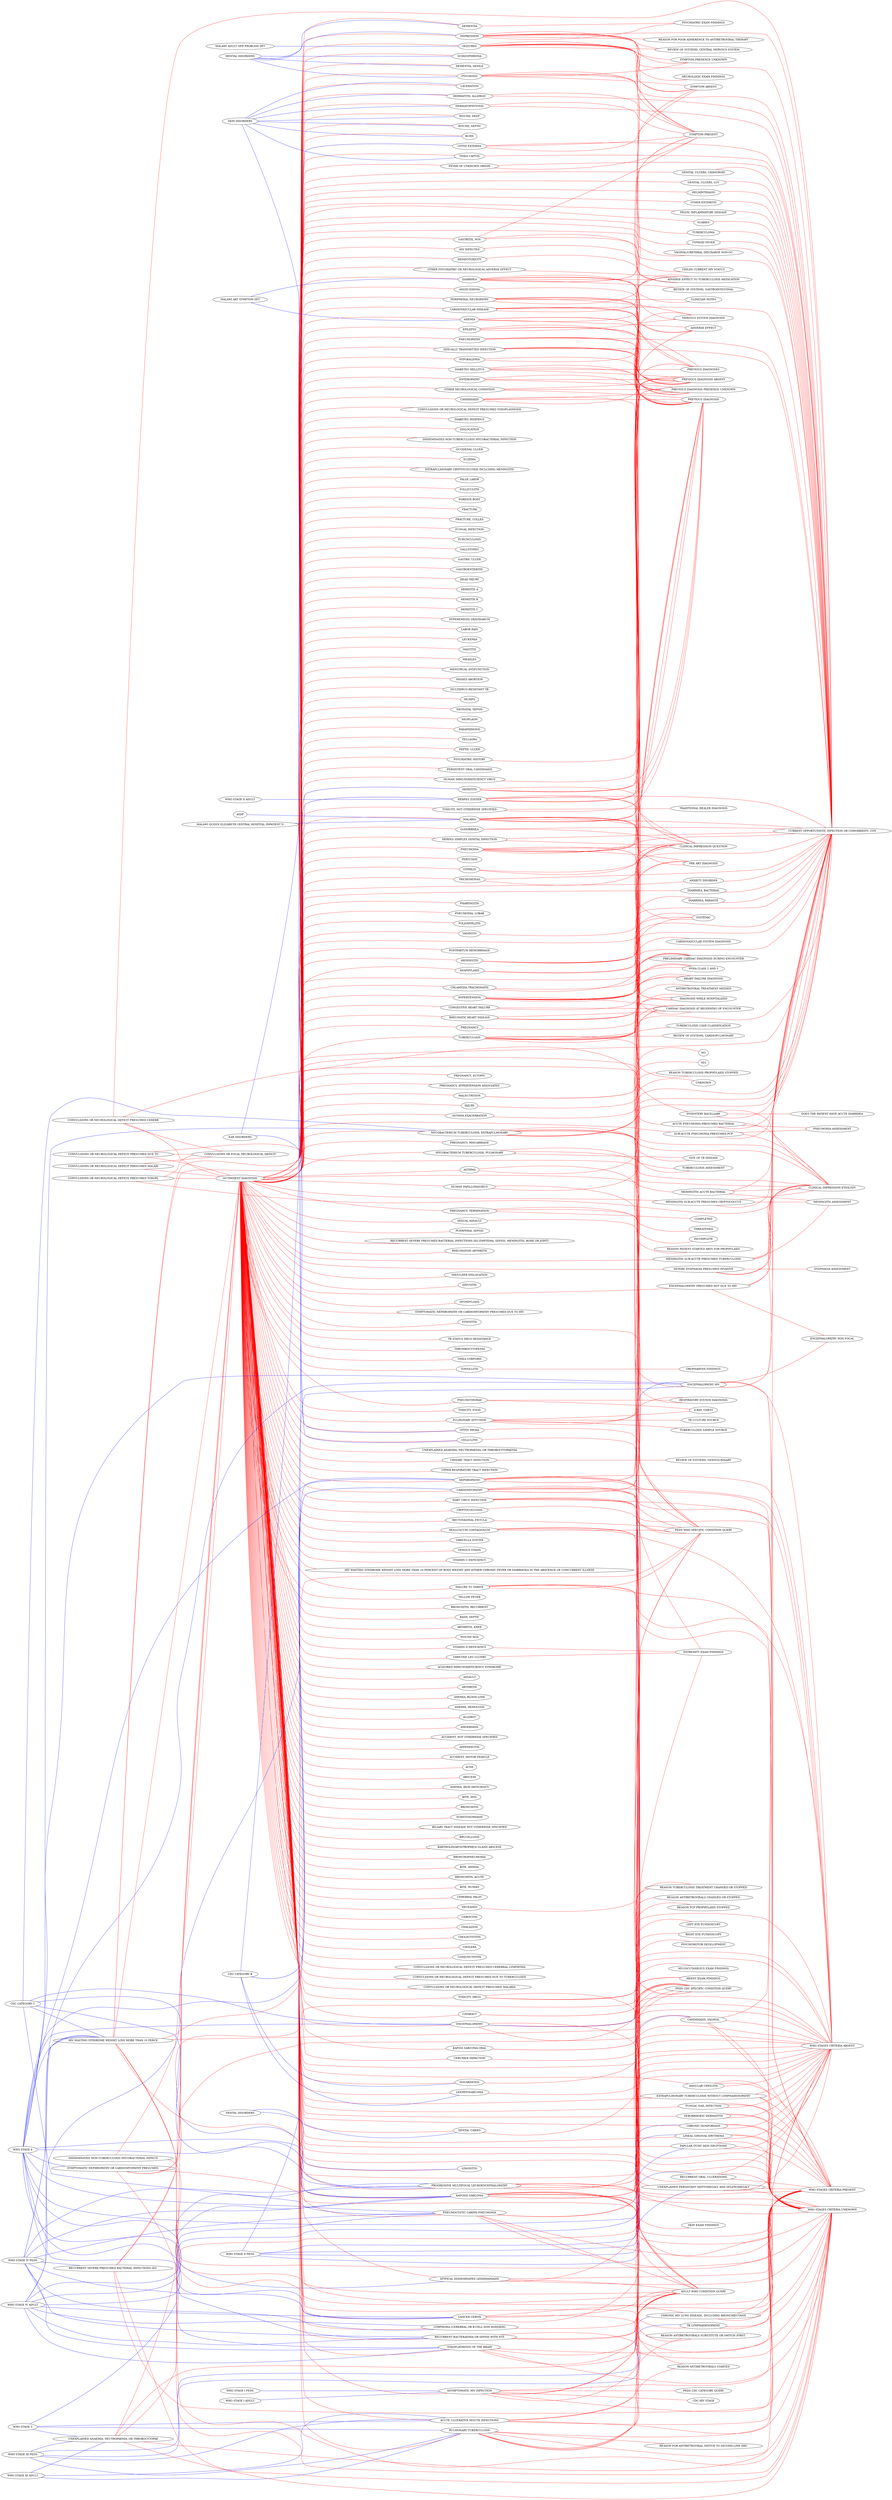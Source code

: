 strict graph opd {
  rankdir = LR;
  "OUTPATIENT DIAGNOSIS" -- "ANGIO-EDEMA" [color=red];
  "ANGIO-EDEMA" -- "ADVERSE EFFECT" [color=red];
  "ANGIO-EDEMA" -- "OUTPATIENT DIAGNOSIS" [color=red];
  "OUTPATIENT DIAGNOSIS" -- "ANXIETY DISORDER" [color=red];
  "ANXIETY DISORDER" -- "CURRENT OPPORTUNISTIC INFECTION OR COMORBIDITY, CON" [color=red];
  "ANXIETY DISORDER" -- "OUTPATIENT DIAGNOSIS" [color=red];
  "OUTPATIENT DIAGNOSIS" -- "ACQUIRED IMMUNODEFICIENCY SYNDROME" [color=red];
  "ACQUIRED IMMUNODEFICIENCY SYNDROME" -- "OUTPATIENT DIAGNOSIS" [color=red];
  "OUTPATIENT DIAGNOSIS" -- "ASSAULT" [color=red];
  "ASSAULT" -- "OUTPATIENT DIAGNOSIS" [color=red];
  "OUTPATIENT DIAGNOSIS" -- "ANEMIA" [color=red];
  "ANEMIA" -- "PREVIOUS DIAGNOSIS" [color=red];
  "ANEMIA" -- "PREVIOUS DIAGNOSIS ABSENT" [color=red];
  "ANEMIA" -- "PREVIOUS DIAGNOSIS PRESENCE UNKNOWN" [color=red];
  "ANEMIA" -- "ADVERSE EFFECT" [color=red];
  "ANEMIA" -- "ADVERSE EFFECT TO TUBERCULOSIS MEDICATION" [color=red];
  "ANEMIA" -- "OUTPATIENT DIAGNOSIS" [color=red];
  "MALAWI ART SYMPTOM SET" -- "ANEMIA" [color=blue];
  "OUTPATIENT DIAGNOSIS" -- "ARTHRITIS" [color=red];
  "ARTHRITIS" -- "OUTPATIENT DIAGNOSIS" [color=red];
  "OUTPATIENT DIAGNOSIS" -- "ANEMIA, BLOOD LOSS" [color=red];
  "ANEMIA, BLOOD LOSS" -- "OUTPATIENT DIAGNOSIS" [color=red];
  "OUTPATIENT DIAGNOSIS" -- "ANEMIA, HEMOLYSIS" [color=red];
  "ANEMIA, HEMOLYSIS" -- "OUTPATIENT DIAGNOSIS" [color=red];
  "OUTPATIENT DIAGNOSIS" -- "ANAPHYLAXIS" [color=red];
  "ANAPHYLAXIS" -- "ADVERSE EFFECT" [color=red];
  "ANAPHYLAXIS" -- "OUTPATIENT DIAGNOSIS" [color=red];
  "ANAPHYLAXIS" -- "SYSTEMIC" [color=red];
  "OUTPATIENT DIAGNOSIS" -- "ALLERGY" [color=red];
  "ALLERGY" -- "OUTPATIENT DIAGNOSIS" [color=red];
  "OUTPATIENT DIAGNOSIS" -- "AMOEBIASIS" [color=red];
  "AMOEBIASIS" -- "OUTPATIENT DIAGNOSIS" [color=red];
  "OUTPATIENT DIAGNOSIS" -- "ACUTE PNEUMONIA PRESUMED BACTERIAL" [color=red];
  "ACUTE PNEUMONIA PRESUMED BACTERIAL" -- "PNEUMONIA ASSESSMENT" [color=red];
  "ACUTE PNEUMONIA PRESUMED BACTERIAL" -- "CLINICAL IMPRESSION ETIOLOGY" [color=red];
  "ACUTE PNEUMONIA PRESUMED BACTERIAL" -- "CURRENT OPPORTUNISTIC INFECTION OR COMORBIDITY, CON" [color=red];
  "ACUTE PNEUMONIA PRESUMED BACTERIAL" -- "OUTPATIENT DIAGNOSIS" [color=red];
  "OUTPATIENT DIAGNOSIS" -- "ACCIDENT, NOT OTHERWISE SPECIFIED" [color=red];
  "ACCIDENT, NOT OTHERWISE SPECIFIED" -- "OUTPATIENT DIAGNOSIS" [color=red];
  "OUTPATIENT DIAGNOSIS" -- "APPENDICITIS" [color=red];
  "APPENDICITIS" -- "OUTPATIENT DIAGNOSIS" [color=red];
  "OUTPATIENT DIAGNOSIS" -- "ACCIDENT, MOTOR VEHICLE" [color=red];
  "ACCIDENT, MOTOR VEHICLE" -- "OUTPATIENT DIAGNOSIS" [color=red];
  "OUTPATIENT DIAGNOSIS" -- "ANGULAR CHEILITIS" [color=red];
  "ANGULAR CHEILITIS" -- "WHO STAGES CRITERIA PRESENT" [color=red];
  "ANGULAR CHEILITIS" -- "OUTPATIENT DIAGNOSIS" [color=red];
  "ANGULAR CHEILITIS" -- "WHO STAGES CRITERIA ABSENT" [color=red];
  "ANGULAR CHEILITIS" -- "WHO STAGES CRITERIA UNKNOWN" [color=red];
  "OUTPATIENT DIAGNOSIS" -- "ACNE" [color=red];
  "ACNE" -- "OUTPATIENT DIAGNOSIS" [color=red];
  "OUTPATIENT DIAGNOSIS" -- "ABSCESS" [color=red];
  "ABSCESS" -- "OUTPATIENT DIAGNOSIS" [color=red];
  "OUTPATIENT DIAGNOSIS" -- "ACUTE ULCERATIVE MOUTH INFECTIONS" [color=red];
  "ACUTE ULCERATIVE MOUTH INFECTIONS" -- "ADULT WHO CONDITION QUERY" [color=red];
  "ACUTE ULCERATIVE MOUTH INFECTIONS" -- "WHO STAGES CRITERIA PRESENT" [color=red];
  "ACUTE ULCERATIVE MOUTH INFECTIONS" -- "OUTPATIENT DIAGNOSIS" [color=red];
  "ACUTE ULCERATIVE MOUTH INFECTIONS" -- "WHO STAGES CRITERIA ABSENT" [color=red];
  "ACUTE ULCERATIVE MOUTH INFECTIONS" -- "WHO STAGES CRITERIA UNKNOWN" [color=red];
  "WHO STAGE III ADULT" -- "ACUTE ULCERATIVE MOUTH INFECTIONS" [color=blue];
  "WHO STAGE III PEDS" -- "ACUTE ULCERATIVE MOUTH INFECTIONS" [color=blue];
  "WHO STAGE 3" -- "ACUTE ULCERATIVE MOUTH INFECTIONS" [color=blue];
  "OUTPATIENT DIAGNOSIS" -- "ANEMIA, IRON DEFICIENCY" [color=red];
  "ANEMIA, IRON DEFICIENCY" -- "OUTPATIENT DIAGNOSIS" [color=red];
  "OUTPATIENT DIAGNOSIS" -- "BITE, DOG" [color=red];
  "BITE, DOG" -- "OUTPATIENT DIAGNOSIS" [color=red];
  "OUTPATIENT DIAGNOSIS" -- "BRONCHITIS" [color=red];
  "BRONCHITIS" -- "OUTPATIENT DIAGNOSIS" [color=red];
  "OUTPATIENT DIAGNOSIS" -- "ASTHMA EXACERBATION" [color=red];
  "ASTHMA EXACERBATION" -- "OUTPATIENT DIAGNOSIS" [color=red];
  "ASTHMA EXACERBATION" -- "DIAGNOSIS WHILE HOSPITALIZED" [color=red];
  "OUTPATIENT DIAGNOSIS" -- "OTHER NEUROLOGICAL CONDITION" [color=red];
  "OTHER NEUROLOGICAL CONDITION" -- "PREVIOUS DIAGNOSIS" [color=red];
  "OTHER NEUROLOGICAL CONDITION" -- "PREVIOUS DIAGNOSIS ABSENT" [color=red];
  "OTHER NEUROLOGICAL CONDITION" -- "PREVIOUS DIAGNOSIS PRESENCE UNKNOWN" [color=red];
  "OTHER NEUROLOGICAL CONDITION" -- "OUTPATIENT DIAGNOSIS" [color=red];
  "OTHER NEUROLOGICAL CONDITION" -- "OUTPATIENT DIAGNOSIS" [color=red];
  "OUTPATIENT DIAGNOSIS" -- "SCHISTOSOMIASIS" [color=red];
  "SCHISTOSOMIASIS" -- "OUTPATIENT DIAGNOSIS" [color=red];
  "SCHISTOSOMIASIS" -- "OUTPATIENT DIAGNOSIS" [color=red];
  "OUTPATIENT DIAGNOSIS" -- "BILIARY TRACT DISEASE NOT OTHERWISE SPECIFIED" [color=red];
  "BILIARY TRACT DISEASE NOT OTHERWISE SPECIFIED" -- "OUTPATIENT DIAGNOSIS" [color=red];
  "OUTPATIENT DIAGNOSIS" -- "ASTHMA" [color=red];
  "ASTHMA" -- "OUTPATIENT DIAGNOSIS" [color=red];
  "ASTHMA" -- "CARDIAC DIAGNOSIS AT BEGINNING OF ENCOUNTER" [color=red];
  "ASTHMA" -- "RESPIRATORY SYSTEM DIAGNOSIS" [color=red];
  "OUTPATIENT DIAGNOSIS" -- "CANDIDIASIS, VAGINAL" [color=red];
  "CANDIDIASIS, VAGINAL" -- "CURRENT OPPORTUNISTIC INFECTION OR COMORBIDITY, CON" [color=red];
  "CANDIDIASIS, VAGINAL" -- "WHO STAGES CRITERIA PRESENT" [color=red];
  "CANDIDIASIS, VAGINAL" -- "OUTPATIENT DIAGNOSIS" [color=red];
  "CANDIDIASIS, VAGINAL" -- "WHO STAGES CRITERIA ABSENT" [color=red];
  "CANDIDIASIS, VAGINAL" -- "WHO STAGES CRITERIA UNKNOWN" [color=red];
  "WHO STAGE 3" -- "CANDIDIASIS, VAGINAL" [color=blue];
  "OUTPATIENT DIAGNOSIS" -- "BRUCELLOSIS" [color=red];
  "BRUCELLOSIS" -- "OUTPATIENT DIAGNOSIS" [color=red];
  "OUTPATIENT DIAGNOSIS" -- "ASYMPTOMATIC HIV INFECTION" [color=red];
  "ASYMPTOMATIC HIV INFECTION" -- "PEDS CDC SPECIFIC CONDITION QUERY" [color=red];
  "ASYMPTOMATIC HIV INFECTION" -- "PEDS CDC CATEGORY QUERY" [color=red];
  "ASYMPTOMATIC HIV INFECTION" -- "PEDS WHO SPECIFIC CONDITION QUERY" [color=red];
  "ASYMPTOMATIC HIV INFECTION" -- "ADULT WHO CONDITION QUERY" [color=red];
  "ASYMPTOMATIC HIV INFECTION" -- "CDC HIV STAGE" [color=red];
  "ASYMPTOMATIC HIV INFECTION" -- "WHO STAGES CRITERIA PRESENT" [color=red];
  "ASYMPTOMATIC HIV INFECTION" -- "OUTPATIENT DIAGNOSIS" [color=red];
  "ASYMPTOMATIC HIV INFECTION" -- "WHO STAGES CRITERIA ABSENT" [color=red];
  "ASYMPTOMATIC HIV INFECTION" -- "WHO STAGES CRITERIA UNKNOWN" [color=red];
  "WHO STAGE I ADULT" -- "ASYMPTOMATIC HIV INFECTION" [color=blue];
  "WHO STAGE I PEDS" -- "ASYMPTOMATIC HIV INFECTION" [color=blue];
  "OUTPATIENT DIAGNOSIS" -- "BARTHOLIN(APOSTROPHE)S GLAND ABSCESS" [color=red];
  "BARTHOLIN(APOSTROPHE)S GLAND ABSCESS" -- "OUTPATIENT DIAGNOSIS" [color=red];
  "OUTPATIENT DIAGNOSIS" -- "BRONCHOPNEUMONIA" [color=red];
  "BRONCHOPNEUMONIA" -- "OUTPATIENT DIAGNOSIS" [color=red];
  "OUTPATIENT DIAGNOSIS" -- "CANDIDIASIS" [color=red];
  "CANDIDIASIS" -- "PEDS WHO SPECIFIC CONDITION QUERY" [color=red];
  "CANDIDIASIS" -- "PREVIOUS DIAGNOSIS" [color=red];
  "CANDIDIASIS" -- "PREVIOUS DIAGNOSIS ABSENT" [color=red];
  "CANDIDIASIS" -- "PREVIOUS DIAGNOSIS PRESENCE UNKNOWN" [color=red];
  "CANDIDIASIS" -- "OUTPATIENT DIAGNOSIS" [color=red];
  "CANDIDIASIS" -- "OUTPATIENT DIAGNOSIS" [color=red];
  "OUTPATIENT DIAGNOSIS" -- "BITE, ANIMAL" [color=red];
  "BITE, ANIMAL" -- "OUTPATIENT DIAGNOSIS" [color=red];
  "OUTPATIENT DIAGNOSIS" -- "ATYPICAL DISSEMINATED LEISHMANIASIS" [color=red];
  "ATYPICAL DISSEMINATED LEISHMANIASIS" -- "ADULT WHO CONDITION QUERY" [color=red];
  "ATYPICAL DISSEMINATED LEISHMANIASIS" -- "WHO STAGES CRITERIA PRESENT" [color=red];
  "ATYPICAL DISSEMINATED LEISHMANIASIS" -- "OUTPATIENT DIAGNOSIS" [color=red];
  "ATYPICAL DISSEMINATED LEISHMANIASIS" -- "WHO STAGES CRITERIA ABSENT" [color=red];
  "ATYPICAL DISSEMINATED LEISHMANIASIS" -- "WHO STAGES CRITERIA UNKNOWN" [color=red];
  "WHO STAGE 4" -- "ATYPICAL DISSEMINATED LEISHMANIASIS" [color=blue];
  "OUTPATIENT DIAGNOSIS" -- "BURN" [color=red];
  "BURN" -- "OUTPATIENT DIAGNOSIS" [color=red];
  "SKIN DISORDERS" -- "BURN" [color=blue];
  "OUTPATIENT DIAGNOSIS" -- "BRONCHITIS, ACUTE" [color=red];
  "BRONCHITIS, ACUTE" -- "OUTPATIENT DIAGNOSIS" [color=red];
  "OUTPATIENT DIAGNOSIS" -- "BITE, HUMAN" [color=red];
  "BITE, HUMAN" -- "OUTPATIENT DIAGNOSIS" [color=red];
  "OUTPATIENT DIAGNOSIS" -- "CARDIOMYOPATHY" [color=red];
  "CARDIOMYOPATHY" -- "PEDS CDC SPECIFIC CONDITION QUERY" [color=red];
  "CARDIOMYOPATHY" -- "PEDS WHO SPECIFIC CONDITION QUERY" [color=red];
  "CARDIOMYOPATHY" -- "WHO STAGES CRITERIA PRESENT" [color=red];
  "CARDIOMYOPATHY" -- "OUTPATIENT DIAGNOSIS" [color=red];
  "CARDIOMYOPATHY" -- "CARDIAC DIAGNOSIS AT BEGINNING OF ENCOUNTER" [color=red];
  "CARDIOMYOPATHY" -- "HEART FAILURE DIAGNOSIS" [color=red];
  "CARDIOMYOPATHY" -- "PRELIMINARY CARDIAC DIAGNOSIS DURING ENCOUNTER" [color=red];
  "CARDIOMYOPATHY" -- "NYHA CLASS 2 AND 3" [color=red];
  "CARDIOMYOPATHY" -- "WHO STAGES CRITERIA ABSENT" [color=red];
  "CARDIOMYOPATHY" -- "WHO STAGES CRITERIA UNKNOWN" [color=red];
  "CDC CATEGORY B" -- "CARDIOMYOPATHY" [color=blue];
  "WHO STAGE 4" -- "CARDIOMYOPATHY" [color=blue];
  "OUTPATIENT DIAGNOSIS" -- "CARDIOVASCULAR DISEASE" [color=red];
  "CARDIOVASCULAR DISEASE" -- "PREVIOUS DIAGNOSIS" [color=red];
  "CARDIOVASCULAR DISEASE" -- "PREVIOUS DIAGNOSIS ABSENT" [color=red];
  "CARDIOVASCULAR DISEASE" -- "PREVIOUS DIAGNOSES" [color=red];
  "CARDIOVASCULAR DISEASE" -- "PREVIOUS DIAGNOSIS PRESENCE UNKNOWN" [color=red];
  "CARDIOVASCULAR DISEASE" -- "OUTPATIENT DIAGNOSIS" [color=red];
  "CARDIOVASCULAR DISEASE" -- "SYMPTOM PRESENT" [color=red];
  "CARDIOVASCULAR DISEASE" -- "CURRENT OPPORTUNISTIC INFECTION OR COMORBIDITY, CON" [color=red];
  "OUTPATIENT DIAGNOSIS" -- "CATARACT" [color=red];
  "CATARACT" -- "OUTPATIENT DIAGNOSIS" [color=red];
  "CATARACT" -- "LEFT EYE FUNDOSCOPY" [color=red];
  "CATARACT" -- "RIGHT EYE FUNDOSCOPY" [color=red];
  "OUTPATIENT DIAGNOSIS" -- "CELLULITIS" [color=red];
  "CELLULITIS" -- "EXTREMITY EXAM FINDINGS" [color=red];
  "CELLULITIS" -- "OUTPATIENT DIAGNOSIS" [color=red];
  "SKIN DISORDERS" -- "CELLULITIS" [color=blue];
  "OUTPATIENT DIAGNOSIS" -- "TOXOPLASMOSIS OF THE BRAIN" [color=red];
  "TOXOPLASMOSIS OF THE BRAIN" -- "ADULT WHO CONDITION QUERY" [color=red];
  "TOXOPLASMOSIS OF THE BRAIN" -- "WHO STAGES CRITERIA PRESENT" [color=red];
  "TOXOPLASMOSIS OF THE BRAIN" -- "OUTPATIENT DIAGNOSIS" [color=red];
  "TOXOPLASMOSIS OF THE BRAIN" -- "WHO STAGES CRITERIA ABSENT" [color=red];
  "TOXOPLASMOSIS OF THE BRAIN" -- "WHO STAGES CRITERIA UNKNOWN" [color=red];
  "WHO STAGE IV ADULT" -- "TOXOPLASMOSIS OF THE BRAIN" [color=blue];
  "WHO STAGE IV PEDS" -- "TOXOPLASMOSIS OF THE BRAIN" [color=blue];
  "WHO STAGE 4" -- "TOXOPLASMOSIS OF THE BRAIN" [color=blue];
  "OUTPATIENT DIAGNOSIS" -- "CEREBRAL PALSY" [color=red];
  "CEREBRAL PALSY" -- "OUTPATIENT DIAGNOSIS" [color=red];
  "OUTPATIENT DIAGNOSIS" -- "CERUMEN IMPACTION" [color=red];
  "CERUMEN IMPACTION" -- "HEENT EXAM FINDINGS" [color=red];
  "CERUMEN IMPACTION" -- "OUTPATIENT DIAGNOSIS" [color=red];
  "OUTPATIENT DIAGNOSIS" -- "CERVICITIS" [color=red];
  "CERVICITIS" -- "OUTPATIENT DIAGNOSIS" [color=red];
  "OUTPATIENT DIAGNOSIS" -- "CHALAZION" [color=red];
  "CHALAZION" -- "OUTPATIENT DIAGNOSIS" [color=red];
  "OUTPATIENT DIAGNOSIS" -- "CHLAMYDIA TRACHOMATIS" [color=red];
  "CHLAMYDIA TRACHOMATIS" -- "CLINICAL IMPRESSION QUESTION" [color=red];
  "CHLAMYDIA TRACHOMATIS" -- "CURRENT OPPORTUNISTIC INFECTION OR COMORBIDITY, CON" [color=red];
  "CHLAMYDIA TRACHOMATIS" -- "OUTPATIENT DIAGNOSIS" [color=red];
  "OUTPATIENT DIAGNOSIS" -- "CHOLECYSTITIS" [color=red];
  "CHOLECYSTITIS" -- "OUTPATIENT DIAGNOSIS" [color=red];
  "OUTPATIENT DIAGNOSIS" -- "CHOLERA" [color=red];
  "CHOLERA" -- "OUTPATIENT DIAGNOSIS" [color=red];
  "OUTPATIENT DIAGNOSIS" -- "CHRONIC HIV LUNG DISEASE, INCLUDING BRONCHIECTASIS" [color=red];
  "CHRONIC HIV LUNG DISEASE, INCLUDING BRONCHIECTASIS" -- "WHO STAGES CRITERIA PRESENT" [color=red];
  "CHRONIC HIV LUNG DISEASE, INCLUDING BRONCHIECTASIS" -- "OUTPATIENT DIAGNOSIS" [color=red];
  "CHRONIC HIV LUNG DISEASE, INCLUDING BRONCHIECTASIS" -- "WHO STAGES CRITERIA ABSENT" [color=red];
  "CHRONIC HIV LUNG DISEASE, INCLUDING BRONCHIECTASIS" -- "WHO STAGES CRITERIA UNKNOWN" [color=red];
  "WHO STAGE III PEDS" -- "CHRONIC HIV LUNG DISEASE, INCLUDING BRONCHIECTASIS" [color=blue];
  "OUTPATIENT DIAGNOSIS" -- "CHRONIC ISOSPORIASIS" [color=red];
  "CHRONIC ISOSPORIASIS" -- "WHO STAGES CRITERIA PRESENT" [color=red];
  "CHRONIC ISOSPORIASIS" -- "OUTPATIENT DIAGNOSIS" [color=red];
  "CHRONIC ISOSPORIASIS" -- "WHO STAGES CRITERIA ABSENT" [color=red];
  "CHRONIC ISOSPORIASIS" -- "WHO STAGES CRITERIA UNKNOWN" [color=red];
  "WHO STAGE 4" -- "CHRONIC ISOSPORIASIS" [color=blue];
  "OUTPATIENT DIAGNOSIS" -- "CONGESTIVE HEART FAILURE" [color=red];
  "CONGESTIVE HEART FAILURE" -- "CURRENT OPPORTUNISTIC INFECTION OR COMORBIDITY, CON" [color=red];
  "CONGESTIVE HEART FAILURE" -- "OUTPATIENT DIAGNOSIS" [color=red];
  "CONGESTIVE HEART FAILURE" -- "OUTPATIENT DIAGNOSIS" [color=red];
  "CONGESTIVE HEART FAILURE" -- "CARDIAC DIAGNOSIS AT BEGINNING OF ENCOUNTER" [color=red];
  "OUTPATIENT DIAGNOSIS" -- "CONJUNCTIVITIS" [color=red];
  "CONJUNCTIVITIS" -- "OUTPATIENT DIAGNOSIS" [color=red];
  "OUTPATIENT DIAGNOSIS" -- "SEIZURES" [color=red];
  "SEIZURES" -- "REVIEW OF SYSTEMS, CENTRAL NERVOUS SYSTEM" [color=red];
  "SEIZURES" -- "NEUROLOGIC EXAM FINDINGS" [color=red];
  "SEIZURES" -- "SYMPTOM PRESENT" [color=red];
  "SEIZURES" -- "SYMPTOM ABSENT" [color=red];
  "SEIZURES" -- "SYMPTOM PRESENCE UNKNOWN" [color=red];
  "SEIZURES" -- "OUTPATIENT DIAGNOSIS" [color=red];
  "SEIZURES" -- "OUTPATIENT DIAGNOSIS" [color=red];
  "SEIZURES" -- "CURRENT OPPORTUNISTIC INFECTION OR COMORBIDITY, CON" [color=red];
  "SEIZURES" -- "NERVOUS SYSTEM DIAGNOSIS" [color=red];
  "MALAWI ADULT OPD PROBLEM SET" -- "SEIZURES" [color=blue];
  "OUTPATIENT DIAGNOSIS" -- "CONVULSIONS OR NEUROLOGICAL DEFICIT PRESUMED CEREBRAL LYMPHOMA" [color=red];
  "CONVULSIONS OR NEUROLOGICAL DEFICIT PRESUMED CEREBR" -- "CONVULSIONS OR FOCAL NEUROLOGICAL DEFICIT" [color=red];
  "CONVULSIONS OR NEUROLOGICAL DEFICIT PRESUMED CEREBR" -- "CLINICAL IMPRESSION ETIOLOGY" [color=red];
  "CONVULSIONS OR NEUROLOGICAL DEFICIT PRESUMED CEREBR" -- "CURRENT OPPORTUNISTIC INFECTION OR COMORBIDITY, CON" [color=red];
  "CONVULSIONS OR NEUROLOGICAL DEFICIT PRESUMED CEREBR" -- "OUTPATIENT DIAGNOSIS" [color=red];
  "OUTPATIENT DIAGNOSIS" -- "CONVULSIONS OR NEUROLOGICAL DEFICIT PRESUMED DUE TO TUBERCULOSIS" [color=red];
  "CONVULSIONS OR NEUROLOGICAL DEFICIT PRESUMED DUE TO" -- "CONVULSIONS OR FOCAL NEUROLOGICAL DEFICIT" [color=red];
  "CONVULSIONS OR NEUROLOGICAL DEFICIT PRESUMED DUE TO" -- "CLINICAL IMPRESSION ETIOLOGY" [color=red];
  "CONVULSIONS OR NEUROLOGICAL DEFICIT PRESUMED DUE TO" -- "OUTPATIENT DIAGNOSIS" [color=red];
  "OUTPATIENT DIAGNOSIS" -- "CONVULSIONS OR NEUROLOGICAL DEFICIT PRESUMED MALARIA" [color=red];
  "CONVULSIONS OR NEUROLOGICAL DEFICIT PRESUMED MALARI" -- "CONVULSIONS OR FOCAL NEUROLOGICAL DEFICIT" [color=red];
  "CONVULSIONS OR NEUROLOGICAL DEFICIT PRESUMED MALARI" -- "OUTPATIENT DIAGNOSIS" [color=red];
  "OUTPATIENT DIAGNOSIS" -- "CONVULSIONS OR NEUROLOGICAL DEFICIT PRESUMED TOXOPLASMOSIS" [color=red];
  "CONVULSIONS OR NEUROLOGICAL DEFICIT PRESUMED TOXOPL" -- "CONVULSIONS OR FOCAL NEUROLOGICAL DEFICIT" [color=red];
  "CONVULSIONS OR NEUROLOGICAL DEFICIT PRESUMED TOXOPL" -- "CLINICAL IMPRESSION ETIOLOGY" [color=red];
  "CONVULSIONS OR NEUROLOGICAL DEFICIT PRESUMED TOXOPL" -- "OUTPATIENT DIAGNOSIS" [color=red];
  "OUTPATIENT DIAGNOSIS" -- "CRYPTOCOCCOSIS" [color=red];
  "CRYPTOCOCCOSIS" -- "PEDS WHO SPECIFIC CONDITION QUERY" [color=red];
  "CRYPTOCOCCOSIS" -- "OUTPATIENT DIAGNOSIS" [color=red];
  "OUTPATIENT DIAGNOSIS" -- "DECEASED" [color=red];
  "DECEASED" -- "REASON TUBERCULOSIS TREATMENT CHANGED OR STOPPED" [color=red];
  "DECEASED" -- "OUTPATIENT DIAGNOSIS" [color=red];
  "OUTPATIENT DIAGNOSIS" -- "DEMENTIA" [color=red];
  "DEMENTIA" -- "PSYCHIATRIC EXAM FINDINGS" [color=red];
  "DEMENTIA" -- "OUTPATIENT DIAGNOSIS" [color=red];
  "MENTAL DISORDERS" -- "DEMENTIA" [color=blue];
  "OUTPATIENT DIAGNOSIS" -- "DEMENTIA, SENILE" [color=red];
  "DEMENTIA, SENILE" -- "OUTPATIENT DIAGNOSIS" [color=red];
  "MENTAL DISORDERS" -- "DEMENTIA, SENILE" [color=blue];
  "OUTPATIENT DIAGNOSIS" -- "DENTAL CARIES" [color=red];
  "DENTAL CARIES" -- "HEENT EXAM FINDINGS" [color=red];
  "DENTAL CARIES" -- "OUTPATIENT DIAGNOSIS" [color=red];
  "DENTAL DISORDERS" -- "DENTAL CARIES" [color=blue];
  "OUTPATIENT DIAGNOSIS" -- "DEPRESSION" [color=red];
  "DEPRESSION" -- "REVIEW OF SYSTEMS, CENTRAL NERVOUS SYSTEM" [color=red];
  "DEPRESSION" -- "PSYCHIATRIC EXAM FINDINGS" [color=red];
  "DEPRESSION" -- "ADVERSE EFFECT TO TUBERCULOSIS MEDICATION" [color=red];
  "DEPRESSION" -- "REASON FOR POOR ADHERENCE TO ANTIRETROVIRAL THERAPY" [color=red];
  "DEPRESSION" -- "SYMPTOM PRESENT" [color=red];
  "DEPRESSION" -- "SYMPTOM ABSENT" [color=red];
  "DEPRESSION" -- "SYMPTOM PRESENCE UNKNOWN" [color=red];
  "DEPRESSION" -- "CURRENT OPPORTUNISTIC INFECTION OR COMORBIDITY, CON" [color=red];
  "DEPRESSION" -- "OUTPATIENT DIAGNOSIS" [color=red];
  "MENTAL DISORDERS" -- "DEPRESSION" [color=blue];
  "OUTPATIENT DIAGNOSIS" -- "DERMATITIS, ALLERGIC" [color=red];
  "DERMATITIS, ALLERGIC" -- "OUTPATIENT DIAGNOSIS" [color=red];
  "DERMATITIS, ALLERGIC" -- "SYMPTOM PRESENT" [color=red];
  "DERMATITIS, ALLERGIC" -- "CURRENT OPPORTUNISTIC INFECTION OR COMORBIDITY, CON" [color=red];
  "SKIN DISORDERS" -- "DERMATITIS, ALLERGIC" [color=blue];
  "OUTPATIENT DIAGNOSIS" -- "DERMATOPHYTOSIS" [color=red];
  "DERMATOPHYTOSIS" -- "OUTPATIENT DIAGNOSIS" [color=red];
  "DERMATOPHYTOSIS" -- "SYMPTOM PRESENT" [color=red];
  "DERMATOPHYTOSIS" -- "CURRENT OPPORTUNISTIC INFECTION OR COMORBIDITY, CON" [color=red];
  "SKIN DISORDERS" -- "DERMATOPHYTOSIS" [color=blue];
  "OUTPATIENT DIAGNOSIS" -- "DIABETES INSIPIDUS" [color=red];
  "DIABETES INSIPIDUS" -- "OUTPATIENT DIAGNOSIS" [color=red];
  "OUTPATIENT DIAGNOSIS" -- "DIABETES MELLITUS" [color=red];
  "DIABETES MELLITUS" -- "PREVIOUS DIAGNOSIS ABSENT" [color=red];
  "DIABETES MELLITUS" -- "PREVIOUS DIAGNOSIS" [color=red];
  "DIABETES MELLITUS" -- "PREVIOUS DIAGNOSES" [color=red];
  "DIABETES MELLITUS" -- "PREVIOUS DIAGNOSIS PRESENCE UNKNOWN" [color=red];
  "DIABETES MELLITUS" -- "OUTPATIENT DIAGNOSIS" [color=red];
  "OUTPATIENT DIAGNOSIS" -- "DIARRHEA" [color=red];
  "DIARRHEA" -- "REVIEW OF SYSTEMS, GASTROINTESTINAL" [color=red];
  "DIARRHEA" -- "ADVERSE EFFECT TO TUBERCULOSIS MEDICATION" [color=red];
  "DIARRHEA" -- "SYMPTOM PRESENT" [color=red];
  "DIARRHEA" -- "DIAGNOSIS WHILE HOSPITALIZED" [color=red];
  "DIARRHEA" -- "SYMPTOM ABSENT" [color=red];
  "DIARRHEA" -- "CLINICIAN NOTES" [color=red];
  "DIARRHEA" -- "PREVIOUS DIAGNOSIS" [color=red];
  "DIARRHEA" -- "PREVIOUS DIAGNOSIS ABSENT" [color=red];
  "DIARRHEA" -- "PREVIOUS DIAGNOSIS PRESENCE UNKNOWN" [color=red];
  "DIARRHEA" -- "OUTPATIENT DIAGNOSIS" [color=red];
  "MALAWI ART SYMPTOM SET" -- "DIARRHEA" [color=blue];
  "OUTPATIENT DIAGNOSIS" -- "DIARRHEA, BACTERIAL" [color=red];
  "DIARRHEA, BACTERIAL" -- "CURRENT OPPORTUNISTIC INFECTION OR COMORBIDITY, CON" [color=red];
  "DIARRHEA, BACTERIAL" -- "OUTPATIENT DIAGNOSIS" [color=red];
  "OUTPATIENT DIAGNOSIS" -- "DIARRHEA, PARASITE" [color=red];
  "DIARRHEA, PARASITE" -- "CURRENT OPPORTUNISTIC INFECTION OR COMORBIDITY, CON" [color=red];
  "DIARRHEA, PARASITE" -- "OUTPATIENT DIAGNOSIS" [color=red];
  "OUTPATIENT DIAGNOSIS" -- "DISLOCATION" [color=red];
  "DISLOCATION" -- "OUTPATIENT DIAGNOSIS" [color=red];
  "OUTPATIENT DIAGNOSIS" -- "DISSEMINATED NON-TUBERCULOSIS MYCOBACTERIAL INFECTION" [color=red];
  "DISSEMINATED NON-TUBERCULOSIS MYCOBACTERIAL INFECTI" -- "ADULT WHO CONDITION QUERY" [color=red];
  "DISSEMINATED NON-TUBERCULOSIS MYCOBACTERIAL INFECTI" -- "OUTPATIENT DIAGNOSIS" [color=red];
  "OUTPATIENT DIAGNOSIS" -- "DUODENAL ULCER" [color=red];
  "DUODENAL ULCER" -- "OUTPATIENT DIAGNOSIS" [color=red];
  "OUTPATIENT DIAGNOSIS" -- "DYSENTERY BACILLIARY" [color=red];
  "DYSENTERY BACILLIARY" -- "DOES THE PATIENT HAVE ACUTE DIARRHEA" [color=red];
  "DYSENTERY BACILLIARY" -- "CLINICAL IMPRESSION ETIOLOGY" [color=red];
  "DYSENTERY BACILLIARY" -- "OUTPATIENT DIAGNOSIS" [color=red];
  "DYSENTERY BACILLIARY" -- "CURRENT OPPORTUNISTIC INFECTION OR COMORBIDITY, CON" [color=red];
  "OUTPATIENT DIAGNOSIS" -- "ECZEMA" [color=red];
  "ECZEMA" -- "OUTPATIENT DIAGNOSIS" [color=red];
  "OUTPATIENT DIAGNOSIS" -- "ENCEPHALOPATHY" [color=red];
  "ENCEPHALOPATHY" -- "PEDS CDC SPECIFIC CONDITION QUERY" [color=red];
  "ENCEPHALOPATHY" -- "PEDS WHO SPECIFIC CONDITION QUERY" [color=red];
  "ENCEPHALOPATHY" -- "ADULT WHO CONDITION QUERY" [color=red];
  "ENCEPHALOPATHY" -- "PSYCHOMOTOR DEVELOPMENT" [color=red];
  "ENCEPHALOPATHY" -- "OUTPATIENT DIAGNOSIS" [color=red];
  "ENCEPHALOPATHY" -- "CURRENT OPPORTUNISTIC INFECTION OR COMORBIDITY, CON" [color=red];
  "CDC CATEGORY C" -- "ENCEPHALOPATHY" [color=blue];
  "WHO STAGE 4" -- "ENCEPHALOPATHY" [color=blue];
  "OUTPATIENT DIAGNOSIS" -- "ENCEPHALOPATHY HIV" [color=red];
  "ENCEPHALOPATHY HIV" -- "ENCEPHALOPATHY NON FOCAL" [color=red];
  "ENCEPHALOPATHY HIV" -- "CLINICAL IMPRESSION ETIOLOGY" [color=red];
  "ENCEPHALOPATHY HIV" -- "CURRENT OPPORTUNISTIC INFECTION OR COMORBIDITY, CON" [color=red];
  "ENCEPHALOPATHY HIV" -- "WHO STAGES CRITERIA PRESENT" [color=red];
  "ENCEPHALOPATHY HIV" -- "OUTPATIENT DIAGNOSIS" [color=red];
  "ENCEPHALOPATHY HIV" -- "WHO STAGES CRITERIA ABSENT" [color=red];
  "ENCEPHALOPATHY HIV" -- "WHO STAGES CRITERIA UNKNOWN" [color=red];
  "WHO STAGE IV ADULT" -- "ENCEPHALOPATHY HIV" [color=blue];
  "WHO STAGE IV PEDS" -- "ENCEPHALOPATHY HIV" [color=blue];
  "WHO STAGE 4" -- "ENCEPHALOPATHY HIV" [color=blue];
  "ENCEPHALOPATHY" -- "ENCEPHALOPATHY HIV" [color=blue];
  "OUTPATIENT DIAGNOSIS" -- "ENCEPHALOPATHY PRESUMED NOT DUE TO HIV " [color=red];
  "ENCEPHALOPATHY PRESUMED NOT DUE TO HIV " -- "ENCEPHALOPATHY NON FOCAL" [color=red];
  "ENCEPHALOPATHY PRESUMED NOT DUE TO HIV " -- "CLINICAL IMPRESSION ETIOLOGY" [color=red];
  "ENCEPHALOPATHY PRESUMED NOT DUE TO HIV " -- "CURRENT OPPORTUNISTIC INFECTION OR COMORBIDITY, CON" [color=red];
  "ENCEPHALOPATHY PRESUMED NOT DUE TO HIV " -- "OUTPATIENT DIAGNOSIS" [color=red];
  "OUTPATIENT DIAGNOSIS" -- "ENTEROPATHY" [color=red];
  "ENTEROPATHY" -- "PREVIOUS DIAGNOSIS" [color=red];
  "ENTEROPATHY" -- "PREVIOUS DIAGNOSIS ABSENT" [color=red];
  "ENTEROPATHY" -- "PREVIOUS DIAGNOSIS PRESENCE UNKNOWN" [color=red];
  "ENTEROPATHY" -- "OUTPATIENT DIAGNOSIS" [color=red];
  "OUTPATIENT DIAGNOSIS" -- "EPILEPSY" [color=red];
  "EPILEPSY" -- "PREVIOUS DIAGNOSIS" [color=red];
  "EPILEPSY" -- "PREVIOUS DIAGNOSIS ABSENT" [color=red];
  "EPILEPSY" -- "PREVIOUS DIAGNOSES" [color=red];
  "EPILEPSY" -- "PREVIOUS DIAGNOSIS PRESENCE UNKNOWN" [color=red];
  "EPILEPSY" -- "OUTPATIENT DIAGNOSIS" [color=red];
  "EPILEPSY" -- "NERVOUS SYSTEM DIAGNOSIS" [color=red];
  "OUTPATIENT DIAGNOSIS" -- "EXTRAPULMONARY CRYPTOCOCCOSIS INCLUDING MENINGITIS" [color=red];
  "EXTRAPULMONARY CRYPTOCOCCOSIS INCLUDING MENINGITIS" -- "OUTPATIENT DIAGNOSIS" [color=red];
  "OUTPATIENT DIAGNOSIS" -- "EXTRAPULMONARY TUBERCULOSIS WITHOUT LYMPHADENOPATHY" [color=red];
  "EXTRAPULMONARY TUBERCULOSIS WITHOUT LYMPHADENOPATHY" -- "WHO STAGES CRITERIA PRESENT" [color=red];
  "EXTRAPULMONARY TUBERCULOSIS WITHOUT LYMPHADENOPATHY" -- "OUTPATIENT DIAGNOSIS" [color=red];
  "EXTRAPULMONARY TUBERCULOSIS WITHOUT LYMPHADENOPATHY" -- "WHO STAGES CRITERIA ABSENT" [color=red];
  "EXTRAPULMONARY TUBERCULOSIS WITHOUT LYMPHADENOPATHY" -- "WHO STAGES CRITERIA UNKNOWN" [color=red];
  "OUTPATIENT DIAGNOSIS" -- "FAILURE TO THRIVE" [color=red];
  "FAILURE TO THRIVE" -- "PEDS WHO SPECIFIC CONDITION QUERY" [color=red];
  "FAILURE TO THRIVE" -- "WHO STAGES CRITERIA PRESENT" [color=red];
  "FAILURE TO THRIVE" -- "OUTPATIENT DIAGNOSIS" [color=red];
  "FAILURE TO THRIVE" -- "WHO STAGES CRITERIA ABSENT" [color=red];
  "FAILURE TO THRIVE" -- "WHO STAGES CRITERIA UNKNOWN" [color=red];
  "OUTPATIENT DIAGNOSIS" -- "FALSE LABOR" [color=red];
  "FALSE LABOR" -- "OUTPATIENT DIAGNOSIS" [color=red];
  "OUTPATIENT DIAGNOSIS" -- "FEVER OF UNKNOWN ORIGIN" [color=red];
  "FEVER OF UNKNOWN ORIGIN" -- "OUTPATIENT DIAGNOSIS" [color=red];
  "FEVER OF UNKNOWN ORIGIN" -- "SYMPTOM PRESENT" [color=red];
  "FEVER OF UNKNOWN ORIGIN" -- "CURRENT OPPORTUNISTIC INFECTION OR COMORBIDITY, CON" [color=red];
  "OUTPATIENT DIAGNOSIS" -- "FOLLICULITIS" [color=red];
  "FOLLICULITIS" -- "OUTPATIENT DIAGNOSIS" [color=red];
  "OUTPATIENT DIAGNOSIS" -- "FOREIGN BODY" [color=red];
  "FOREIGN BODY" -- "OUTPATIENT DIAGNOSIS" [color=red];
  "OUTPATIENT DIAGNOSIS" -- "FRACTURE" [color=red];
  "FRACTURE" -- "OUTPATIENT DIAGNOSIS" [color=red];
  "OUTPATIENT DIAGNOSIS" -- "FRACTURE, COLLES" [color=red];
  "FRACTURE, COLLES" -- "OUTPATIENT DIAGNOSIS" [color=red];
  "OUTPATIENT DIAGNOSIS" -- "FUNGAL INFECTION" [color=red];
  "FUNGAL INFECTION" -- "OUTPATIENT DIAGNOSIS" [color=red];
  "OUTPATIENT DIAGNOSIS" -- "FUNGAL NAIL INFECTION" [color=red];
  "FUNGAL NAIL INFECTION" -- "WHO STAGES CRITERIA PRESENT" [color=red];
  "FUNGAL NAIL INFECTION" -- "OUTPATIENT DIAGNOSIS" [color=red];
  "FUNGAL NAIL INFECTION" -- "WHO STAGES CRITERIA ABSENT" [color=red];
  "FUNGAL NAIL INFECTION" -- "WHO STAGES CRITERIA UNKNOWN" [color=red];
  "OUTPATIENT DIAGNOSIS" -- "FURUNCULOSIS" [color=red];
  "FURUNCULOSIS" -- "OUTPATIENT DIAGNOSIS" [color=red];
  "OUTPATIENT DIAGNOSIS" -- "GALLSTONES" [color=red];
  "GALLSTONES" -- "OUTPATIENT DIAGNOSIS" [color=red];
  "OUTPATIENT DIAGNOSIS" -- "GASTRIC ULCER" [color=red];
  "GASTRIC ULCER" -- "OUTPATIENT DIAGNOSIS" [color=red];
  "OUTPATIENT DIAGNOSIS" -- "GASTRITIS, NOS" [color=red];
  "GASTRITIS, NOS" -- "PREVIOUS DIAGNOSES" [color=red];
  "GASTRITIS, NOS" -- "OUTPATIENT DIAGNOSIS" [color=red];
  "GASTRITIS, NOS" -- "SYMPTOM PRESENT" [color=red];
  "GASTRITIS, NOS" -- "CURRENT OPPORTUNISTIC INFECTION OR COMORBIDITY, CON" [color=red];
  "OUTPATIENT DIAGNOSIS" -- "GASTROENTERITIS" [color=red];
  "GASTROENTERITIS" -- "OUTPATIENT DIAGNOSIS" [color=red];
  "OUTPATIENT DIAGNOSIS" -- "GENITAL ULCERS, CHANCROID" [color=red];
  "GENITAL ULCERS, CHANCROID" -- "CURRENT OPPORTUNISTIC INFECTION OR COMORBIDITY, CON" [color=red];
  "GENITAL ULCERS, CHANCROID" -- "OUTPATIENT DIAGNOSIS" [color=red];
  "OUTPATIENT DIAGNOSIS" -- "GENITAL ULCERS, LGV" [color=red];
  "GENITAL ULCERS, LGV" -- "CURRENT OPPORTUNISTIC INFECTION OR COMORBIDITY, CON" [color=red];
  "GENITAL ULCERS, LGV" -- "OUTPATIENT DIAGNOSIS" [color=red];
  "OUTPATIENT DIAGNOSIS" -- "GINGIVITIS" [color=red];
  "GINGIVITIS" -- "OUTPATIENT DIAGNOSIS" [color=red];
  "DENTAL DISORDERS" -- "GINGIVITIS" [color=blue];
  "OUTPATIENT DIAGNOSIS" -- "GONORRHEA" [color=red];
  "GONORRHEA" -- "CLINICAL IMPRESSION QUESTION" [color=red];
  "GONORRHEA" -- "CURRENT OPPORTUNISTIC INFECTION OR COMORBIDITY, CON" [color=red];
  "GONORRHEA" -- "OUTPATIENT DIAGNOSIS" [color=red];
  "OUTPATIENT DIAGNOSIS" -- "HEAD INJURY" [color=red];
  "HEAD INJURY" -- "OUTPATIENT DIAGNOSIS" [color=red];
  "OUTPATIENT DIAGNOSIS" -- "HELMINTHIASIS" [color=red];
  "HELMINTHIASIS" -- "CURRENT OPPORTUNISTIC INFECTION OR COMORBIDITY, CON" [color=red];
  "HELMINTHIASIS" -- "OUTPATIENT DIAGNOSIS" [color=red];
  "OUTPATIENT DIAGNOSIS" -- "HEPATITIS" [color=red];
  "HEPATITIS" -- "PEDS CDC SPECIFIC CONDITION QUERY" [color=red];
  "HEPATITIS" -- "PREVIOUS DIAGNOSIS" [color=red];
  "HEPATITIS" -- "PREVIOUS DIAGNOSIS ABSENT" [color=red];
  "HEPATITIS" -- "PREVIOUS DIAGNOSES" [color=red];
  "HEPATITIS" -- "PREVIOUS DIAGNOSIS PRESENCE UNKNOWN" [color=red];
  "HEPATITIS" -- "ADVERSE EFFECT" [color=red];
  "HEPATITIS" -- "OUTPATIENT DIAGNOSIS" [color=red];
  "CDC CATEGORY B" -- "HEPATITIS" [color=blue];
  "OUTPATIENT DIAGNOSIS" -- "HEPATITIS A" [color=red];
  "HEPATITIS A" -- "OUTPATIENT DIAGNOSIS" [color=red];
  "OUTPATIENT DIAGNOSIS" -- "HEPATITIS B" [color=red];
  "HEPATITIS B" -- "OUTPATIENT DIAGNOSIS" [color=red];
  "OUTPATIENT DIAGNOSIS" -- "HEPATITIS C" [color=red];
  "HEPATITIS C" -- "OUTPATIENT DIAGNOSIS" [color=red];
  "OUTPATIENT DIAGNOSIS" -- "HEPATOTOXICITY" [color=red];
  "HEPATOTOXICITY" -- "ADVERSE EFFECT TO TUBERCULOSIS MEDICATION" [color=red];
  "HEPATOTOXICITY" -- "OUTPATIENT DIAGNOSIS" [color=red];
  "OUTPATIENT DIAGNOSIS" -- "HERPES SIMPLEX GENITAL INFECTION" [color=red];
  "HERPES SIMPLEX GENITAL INFECTION" -- "CLINICAL IMPRESSION QUESTION" [color=red];
  "HERPES SIMPLEX GENITAL INFECTION" -- "CURRENT OPPORTUNISTIC INFECTION OR COMORBIDITY, CON" [color=red];
  "HERPES SIMPLEX GENITAL INFECTION" -- "OUTPATIENT DIAGNOSIS" [color=red];
  "OUTPATIENT DIAGNOSIS" -- "HERPES ZOSTER" [color=red];
  "HERPES ZOSTER" -- "PEDS WHO SPECIFIC CONDITION QUERY" [color=red];
  "HERPES ZOSTER" -- "PREVIOUS DIAGNOSIS" [color=red];
  "HERPES ZOSTER" -- "PREVIOUS DIAGNOSIS ABSENT" [color=red];
  "HERPES ZOSTER" -- "CLINICAL IMPRESSION QUESTION" [color=red];
  "HERPES ZOSTER" -- "CURRENT OPPORTUNISTIC INFECTION OR COMORBIDITY, CON" [color=red];
  "HERPES ZOSTER" -- "PREVIOUS DIAGNOSIS PRESENCE UNKNOWN" [color=red];
  "HERPES ZOSTER" -- "OUTPATIENT DIAGNOSIS" [color=red];
  "HERPES ZOSTER" -- "OUTPATIENT DIAGNOSIS" [color=red];
  "WHO STAGE II ADULT" -- "HERPES ZOSTER" [color=blue];
  "WHO STAGE II PEDS" -- "HERPES ZOSTER" [color=blue];
  "OUTPATIENT DIAGNOSIS" -- "HIV INFECTED" [color=red];
  "HIV INFECTED" -- "CHILDS CURRENT HIV STATUS" [color=red];
  "HIV INFECTED" -- "OUTPATIENT DIAGNOSIS" [color=red];
  "OUTPATIENT DIAGNOSIS" -- "HYPERTENSION" [color=red];
  "HYPERTENSION" -- "PREVIOUS DIAGNOSIS" [color=red];
  "HYPERTENSION" -- "PREVIOUS DIAGNOSIS ABSENT" [color=red];
  "HYPERTENSION" -- "PREVIOUS DIAGNOSIS PRESENCE UNKNOWN" [color=red];
  "HYPERTENSION" -- "CURRENT OPPORTUNISTIC INFECTION OR COMORBIDITY, CON" [color=red];
  "HYPERTENSION" -- "OUTPATIENT DIAGNOSIS" [color=red];
  "HYPERTENSION" -- "CARDIAC DIAGNOSIS AT BEGINNING OF ENCOUNTER" [color=red];
  "HYPERTENSION" -- "PRELIMINARY CARDIAC DIAGNOSIS DURING ENCOUNTER" [color=red];
  "HYPERTENSION" -- "HEART FAILURE DIAGNOSIS" [color=red];
  "HYPERTENSION" -- "NYHA CLASS 2 AND 3" [color=red];
  "HYPERTENSION" -- "CARDIOVASCULAR SYSTEM DIAGNOSIS" [color=red];
  "OUTPATIENT DIAGNOSIS" -- "HUMAN IMMUNODEFICIENCY VIRUS" [color=red];
  "HUMAN IMMUNODEFICIENCY VIRUS" -- "PREVIOUS DIAGNOSES" [color=red];
  "HUMAN IMMUNODEFICIENCY VIRUS" -- "OUTPATIENT DIAGNOSIS" [color=red];
  "OUTPATIENT DIAGNOSIS" -- "HUMAN PAPILLOMAVIRUS" [color=red];
  "HUMAN PAPILLOMAVIRUS" -- "PEDS WHO SPECIFIC CONDITION QUERY" [color=red];
  "HUMAN PAPILLOMAVIRUS" -- "CURRENT OPPORTUNISTIC INFECTION OR COMORBIDITY, CON" [color=red];
  "HUMAN PAPILLOMAVIRUS" -- "OUTPATIENT DIAGNOSIS" [color=red];
  "OUTPATIENT DIAGNOSIS" -- "HYPEREMESIS GRAVIDARUM" [color=red];
  "HYPEREMESIS GRAVIDARUM" -- "OUTPATIENT DIAGNOSIS" [color=red];
  "OUTPATIENT DIAGNOSIS" -- "HYPOKALEMIA" [color=red];
  "HYPOKALEMIA" -- "CLINICAL IMPRESSION QUESTION" [color=red];
  "HYPOKALEMIA" -- "ADVERSE EFFECT TO TUBERCULOSIS MEDICATION" [color=red];
  "HYPOKALEMIA" -- "OUTPATIENT DIAGNOSIS" [color=red];
  "OUTPATIENT DIAGNOSIS" -- "INJURY" [color=red];
  "INJURY" -- "OUTPATIENT DIAGNOSIS" [color=red];
  "INJURY" -- "DIAGNOSIS WHILE HOSPITALIZED" [color=red];
  "OUTPATIENT DIAGNOSIS" -- "CONGESTIVE HEART FAILURE" [color=red];
  "CONGESTIVE HEART FAILURE" -- "CURRENT OPPORTUNISTIC INFECTION OR COMORBIDITY, CON" [color=red];
  "CONGESTIVE HEART FAILURE" -- "OUTPATIENT DIAGNOSIS" [color=red];
  "CONGESTIVE HEART FAILURE" -- "OUTPATIENT DIAGNOSIS" [color=red];
  "CONGESTIVE HEART FAILURE" -- "CARDIAC DIAGNOSIS AT BEGINNING OF ENCOUNTER" [color=red];
  "OUTPATIENT DIAGNOSIS" -- "CANCER CERVIX" [color=red];
  "CANCER CERVIX" -- "ADULT WHO CONDITION QUERY" [color=red];
  "CANCER CERVIX" -- "WHO STAGES CRITERIA PRESENT" [color=red];
  "CANCER CERVIX" -- "OUTPATIENT DIAGNOSIS" [color=red];
  "CANCER CERVIX" -- "WHO STAGES CRITERIA ABSENT" [color=red];
  "CANCER CERVIX" -- "WHO STAGES CRITERIA UNKNOWN" [color=red];
  "WHO STAGE IV ADULT" -- "CANCER CERVIX" [color=blue];
  "WHO STAGE IV PEDS" -- "CANCER CERVIX" [color=blue];
  "WHO STAGE 4" -- "CANCER CERVIX" [color=blue];
  "OUTPATIENT DIAGNOSIS" -- "SEXUALLY TRANSMITTED INFECTION" [color=red];
  "SEXUALLY TRANSMITTED INFECTION" -- "PREVIOUS DIAGNOSIS" [color=red];
  "SEXUALLY TRANSMITTED INFECTION" -- "PREVIOUS DIAGNOSIS ABSENT" [color=red];
  "SEXUALLY TRANSMITTED INFECTION" -- "CURRENT OPPORTUNISTIC INFECTION OR COMORBIDITY, CON" [color=red];
  "SEXUALLY TRANSMITTED INFECTION" -- "PREVIOUS DIAGNOSIS PRESENCE UNKNOWN" [color=red];
  "SEXUALLY TRANSMITTED INFECTION" -- "OUTPATIENT DIAGNOSIS" [color=red];
  "SEXUALLY TRANSMITTED INFECTION" -- "OUTPATIENT DIAGNOSIS" [color=red];
  "OUTPATIENT DIAGNOSIS" -- "KAPOSI SARCOMA ORAL" [color=red];
  "KAPOSI SARCOMA ORAL" -- "HEENT EXAM FINDINGS" [color=red];
  "KAPOSI SARCOMA ORAL" -- "MUCOCUTANEOUS EXAM FINDINGS" [color=red];
  "KAPOSI SARCOMA ORAL" -- "OUTPATIENT DIAGNOSIS" [color=red];
  "OUTPATIENT DIAGNOSIS" -- "KAPOSIS SARCOMA" [color=red];
  "KAPOSIS SARCOMA" -- "SKIN EXAM FINDINGS" [color=red];
  "KAPOSIS SARCOMA" -- "EXTREMITY EXAM FINDINGS" [color=red];
  "KAPOSIS SARCOMA" -- "PEDS CDC SPECIFIC CONDITION QUERY" [color=red];
  "KAPOSIS SARCOMA" -- "PEDS WHO SPECIFIC CONDITION QUERY" [color=red];
  "KAPOSIS SARCOMA" -- "ADULT WHO CONDITION QUERY" [color=red];
  "KAPOSIS SARCOMA" -- "CURRENT OPPORTUNISTIC INFECTION OR COMORBIDITY, CON" [color=red];
  "KAPOSIS SARCOMA" -- "REASON ANTIRETROVIRALS STARTED" [color=red];
  "KAPOSIS SARCOMA" -- "WHO STAGES CRITERIA PRESENT" [color=red];
  "KAPOSIS SARCOMA" -- "OUTPATIENT DIAGNOSIS" [color=red];
  "KAPOSIS SARCOMA" -- "WHO STAGES CRITERIA ABSENT" [color=red];
  "KAPOSIS SARCOMA" -- "WHO STAGES CRITERIA UNKNOWN" [color=red];
  "CDC CATEGORY C" -- "KAPOSIS SARCOMA" [color=blue];
  "WHO STAGE IV ADULT" -- "KAPOSIS SARCOMA" [color=blue];
  "WHO STAGE IV PEDS" -- "KAPOSIS SARCOMA" [color=blue];
  "WHO STAGE 4" -- "KAPOSIS SARCOMA" [color=blue];
  "OUTPATIENT DIAGNOSIS" -- "LABOR PAIN" [color=red];
  "LABOR PAIN" -- "OUTPATIENT DIAGNOSIS" [color=red];
  "OUTPATIENT DIAGNOSIS" -- "LACERATION" [color=red];
  "LACERATION" -- "OUTPATIENT DIAGNOSIS" [color=red];
  "SKIN DISORDERS" -- "LACERATION" [color=blue];
  "OUTPATIENT DIAGNOSIS" -- "LEIOMYOSARCOMA" [color=red];
  "LEIOMYOSARCOMA" -- "PEDS CDC SPECIFIC CONDITION QUERY" [color=red];
  "LEIOMYOSARCOMA" -- "OUTPATIENT DIAGNOSIS" [color=red];
  "CDC CATEGORY B" -- "LEIOMYOSARCOMA" [color=blue];
  "OUTPATIENT DIAGNOSIS" -- "LEUKEMIA" [color=red];
  "LEUKEMIA" -- "OUTPATIENT DIAGNOSIS" [color=red];
  "OUTPATIENT DIAGNOSIS" -- "PROGRESSIVE MULTIFOCAL LEUKOENCEPHALOPATHY" [color=red];
  "PROGRESSIVE MULTIFOCAL LEUKOENCEPHALOPATHY" -- "PEDS CDC SPECIFIC CONDITION QUERY" [color=red];
  "PROGRESSIVE MULTIFOCAL LEUKOENCEPHALOPATHY" -- "PEDS WHO SPECIFIC CONDITION QUERY" [color=red];
  "PROGRESSIVE MULTIFOCAL LEUKOENCEPHALOPATHY" -- "ADULT WHO CONDITION QUERY" [color=red];
  "PROGRESSIVE MULTIFOCAL LEUKOENCEPHALOPATHY" -- "WHO STAGES CRITERIA PRESENT" [color=red];
  "PROGRESSIVE MULTIFOCAL LEUKOENCEPHALOPATHY" -- "OUTPATIENT DIAGNOSIS" [color=red];
  "PROGRESSIVE MULTIFOCAL LEUKOENCEPHALOPATHY" -- "OUTPATIENT DIAGNOSIS" [color=red];
  "PROGRESSIVE MULTIFOCAL LEUKOENCEPHALOPATHY" -- "WHO STAGES CRITERIA ABSENT" [color=red];
  "PROGRESSIVE MULTIFOCAL LEUKOENCEPHALOPATHY" -- "WHO STAGES CRITERIA UNKNOWN" [color=red];
  "CDC CATEGORY C" -- "PROGRESSIVE MULTIFOCAL LEUKOENCEPHALOPATHY" [color=blue];
  "WHO STAGE IV ADULT" -- "PROGRESSIVE MULTIFOCAL LEUKOENCEPHALOPATHY" [color=blue];
  "WHO STAGE IV PEDS" -- "PROGRESSIVE MULTIFOCAL LEUKOENCEPHALOPATHY" [color=blue];
  "WHO STAGE 4" -- "PROGRESSIVE MULTIFOCAL LEUKOENCEPHALOPATHY" [color=blue];
  "OUTPATIENT DIAGNOSIS" -- "LINEAL GINGIVAL ERYTHEMA" [color=red];
  "LINEAL GINGIVAL ERYTHEMA" -- "WHO STAGES CRITERIA PRESENT" [color=red];
  "LINEAL GINGIVAL ERYTHEMA" -- "OUTPATIENT DIAGNOSIS" [color=red];
  "LINEAL GINGIVAL ERYTHEMA" -- "WHO STAGES CRITERIA ABSENT" [color=red];
  "LINEAL GINGIVAL ERYTHEMA" -- "WHO STAGES CRITERIA UNKNOWN" [color=red];
  "WHO STAGE II PEDS" -- "LINEAL GINGIVAL ERYTHEMA" [color=blue];
  "OUTPATIENT DIAGNOSIS" -- "LYMPHOMA (CEREBRAL OR B-CELL NON HODGKIN)" [color=red];
  "LYMPHOMA (CEREBRAL OR B-CELL NON HODGKIN)" -- "ADULT WHO CONDITION QUERY" [color=red];
  "LYMPHOMA (CEREBRAL OR B-CELL NON HODGKIN)" -- "OUTPATIENT DIAGNOSIS" [color=red];
  "WHO STAGE IV ADULT" -- "LYMPHOMA (CEREBRAL OR B-CELL NON HODGKIN)" [color=blue];
  "WHO STAGE IV PEDS" -- "LYMPHOMA (CEREBRAL OR B-CELL NON HODGKIN)" [color=blue];
  "OUTPATIENT DIAGNOSIS" -- "MALARIA" [color=red];
  "MALARIA" -- "CLINICAL IMPRESSION QUESTION" [color=red];
  "MALARIA" -- "PREVIOUS DIAGNOSIS ABSENT" [color=red];
  "MALARIA" -- "PREVIOUS DIAGNOSIS" [color=red];
  "MALARIA" -- "CURRENT OPPORTUNISTIC INFECTION OR COMORBIDITY, CON" [color=red];
  "MALARIA" -- "PREVIOUS DIAGNOSIS PRESENCE UNKNOWN" [color=red];
  "MALARIA" -- "DIAGNOSIS WHILE HOSPITALIZED" [color=red];
  "MALARIA" -- "OUTPATIENT DIAGNOSIS" [color=red];
  "MALARIA" -- "PRE ART DIAGNOSIS" [color=red];
  "MALARIA" -- "SYSTEMIC" [color=red];
  "ASDF" -- "MALARIA" [color=blue];
  "MALAWI QUEEN ELIZABETH CENTRAL HOSPITAL INPATIENT D" -- "MALARIA" [color=blue];
  "OUTPATIENT DIAGNOSIS" -- "MALNUTRITION" [color=red];
  "MALNUTRITION" -- "DIAGNOSIS WHILE HOSPITALIZED" [color=red];
  "MALNUTRITION" -- "OUTPATIENT DIAGNOSIS" [color=red];
  "MALNUTRITION" -- "SYSTEMIC" [color=red];
  "OUTPATIENT DIAGNOSIS" -- "MASTITIS" [color=red];
  "MASTITIS" -- "OUTPATIENT DIAGNOSIS" [color=red];
  "OUTPATIENT DIAGNOSIS" -- "MEASLES" [color=red];
  "MEASLES" -- "OUTPATIENT DIAGNOSIS" [color=red];
  "OUTPATIENT DIAGNOSIS" -- "MENINGITIS" [color=red];
  "MENINGITIS" -- "CLINICAL IMPRESSION QUESTION" [color=red];
  "MENINGITIS" -- "CURRENT OPPORTUNISTIC INFECTION OR COMORBIDITY, CON" [color=red];
  "MENINGITIS" -- "OUTPATIENT DIAGNOSIS" [color=red];
  "MENINGITIS" -- "PRE ART DIAGNOSIS" [color=red];
  "MENINGITIS" -- "NERVOUS SYSTEM DIAGNOSIS" [color=red];
  "OUTPATIENT DIAGNOSIS" -- "MENINGITIS ACUTE BACTERIAL" [color=red];
  "MENINGITIS ACUTE BACTERIAL" -- "MENINGITIS ASSESSMENT" [color=red];
  "MENINGITIS ACUTE BACTERIAL" -- "CLINICAL IMPRESSION ETIOLOGY" [color=red];
  "MENINGITIS ACUTE BACTERIAL" -- "CURRENT OPPORTUNISTIC INFECTION OR COMORBIDITY, CON" [color=red];
  "MENINGITIS ACUTE BACTERIAL" -- "OUTPATIENT DIAGNOSIS" [color=red];
  "OUTPATIENT DIAGNOSIS" -- "MENINGITIS SUB-ACUTE PRESUMED CRYPTOCOCCUS" [color=red];
  "MENINGITIS SUB-ACUTE PRESUMED CRYPTOCOCCUS" -- "MENINGITIS ASSESSMENT" [color=red];
  "MENINGITIS SUB-ACUTE PRESUMED CRYPTOCOCCUS" -- "CLINICAL IMPRESSION ETIOLOGY" [color=red];
  "MENINGITIS SUB-ACUTE PRESUMED CRYPTOCOCCUS" -- "CURRENT OPPORTUNISTIC INFECTION OR COMORBIDITY, CON" [color=red];
  "MENINGITIS SUB-ACUTE PRESUMED CRYPTOCOCCUS" -- "OUTPATIENT DIAGNOSIS" [color=red];
  "OUTPATIENT DIAGNOSIS" -- "MENINGITIS SUB-ACUTE PRESUMED TUBERCULOSIS" [color=red];
  "MENINGITIS SUB-ACUTE PRESUMED TUBERCULOSIS" -- "MENINGITIS ASSESSMENT" [color=red];
  "MENINGITIS SUB-ACUTE PRESUMED TUBERCULOSIS" -- "CLINICAL IMPRESSION ETIOLOGY" [color=red];
  "MENINGITIS SUB-ACUTE PRESUMED TUBERCULOSIS" -- "CURRENT OPPORTUNISTIC INFECTION OR COMORBIDITY, CON" [color=red];
  "MENINGITIS SUB-ACUTE PRESUMED TUBERCULOSIS" -- "OUTPATIENT DIAGNOSIS" [color=red];
  "OUTPATIENT DIAGNOSIS" -- "MENSTRUAL DYSFUNCTION" [color=red];
  "MENSTRUAL DYSFUNCTION" -- "OUTPATIENT DIAGNOSIS" [color=red];
  "OUTPATIENT DIAGNOSIS" -- "MISSED ABORTION" [color=red];
  "MISSED ABORTION" -- "OUTPATIENT DIAGNOSIS" [color=red];
  "OUTPATIENT DIAGNOSIS" -- "MOLLUSCUM CONTAGIOSUM" [color=red];
  "MOLLUSCUM CONTAGIOSUM" -- "PEDS WHO SPECIFIC CONDITION QUERY" [color=red];
  "MOLLUSCUM CONTAGIOSUM" -- "WHO STAGES CRITERIA PRESENT" [color=red];
  "MOLLUSCUM CONTAGIOSUM" -- "OUTPATIENT DIAGNOSIS" [color=red];
  "MOLLUSCUM CONTAGIOSUM" -- "WHO STAGES CRITERIA ABSENT" [color=red];
  "MOLLUSCUM CONTAGIOSUM" -- "WHO STAGES CRITERIA UNKNOWN" [color=red];
  "OUTPATIENT DIAGNOSIS" -- "CANDIDIASIS" [color=red];
  "CANDIDIASIS" -- "PEDS WHO SPECIFIC CONDITION QUERY" [color=red];
  "CANDIDIASIS" -- "PREVIOUS DIAGNOSIS" [color=red];
  "CANDIDIASIS" -- "PREVIOUS DIAGNOSIS ABSENT" [color=red];
  "CANDIDIASIS" -- "PREVIOUS DIAGNOSIS PRESENCE UNKNOWN" [color=red];
  "CANDIDIASIS" -- "OUTPATIENT DIAGNOSIS" [color=red];
  "CANDIDIASIS" -- "OUTPATIENT DIAGNOSIS" [color=red];
  "OUTPATIENT DIAGNOSIS" -- "MULTIDRUG-RESISTANT TB" [color=red];
  "MULTIDRUG-RESISTANT TB" -- "OUTPATIENT DIAGNOSIS" [color=red];
  "OUTPATIENT DIAGNOSIS" -- "MUMPS" [color=red];
  "MUMPS" -- "OUTPATIENT DIAGNOSIS" [color=red];
  "OUTPATIENT DIAGNOSIS" -- "MYCOBACTERIUM TUBERCULOSIS, EXTRAPULMONARY" [color=red];
  "MYCOBACTERIUM TUBERCULOSIS, EXTRAPULMONARY" -- "NO" [color=red];
  "MYCOBACTERIUM TUBERCULOSIS, EXTRAPULMONARY" -- "YES" [color=red];
  "MYCOBACTERIUM TUBERCULOSIS, EXTRAPULMONARY" -- "UNKNOWN" [color=red];
  "MYCOBACTERIUM TUBERCULOSIS, EXTRAPULMONARY" -- "PEDS CDC SPECIFIC CONDITION QUERY" [color=red];
  "MYCOBACTERIUM TUBERCULOSIS, EXTRAPULMONARY" -- "ADULT WHO CONDITION QUERY" [color=red];
  "MYCOBACTERIUM TUBERCULOSIS, EXTRAPULMONARY" -- "TUBERCULOSIS ASSESSMENT" [color=red];
  "MYCOBACTERIUM TUBERCULOSIS, EXTRAPULMONARY" -- "CLINICAL IMPRESSION ETIOLOGY" [color=red];
  "MYCOBACTERIUM TUBERCULOSIS, EXTRAPULMONARY" -- "SITE OF TB DISEASE" [color=red];
  "MYCOBACTERIUM TUBERCULOSIS, EXTRAPULMONARY" -- "OUTPATIENT DIAGNOSIS" [color=red];
  "CDC CATEGORY C" -- "MYCOBACTERIUM TUBERCULOSIS, EXTRAPULMONARY" [color=blue];
  "WHO STAGE 4" -- "MYCOBACTERIUM TUBERCULOSIS, EXTRAPULMONARY" [color=blue];
  "OUTPATIENT DIAGNOSIS" -- "MYCOBACTERIUM TUBERCULOSIS, PULMONARY" [color=red];
  "MYCOBACTERIUM TUBERCULOSIS, PULMONARY" -- "TUBERCULOSIS ASSESSMENT" [color=red];
  "MYCOBACTERIUM TUBERCULOSIS, PULMONARY" -- "CLINICAL IMPRESSION ETIOLOGY" [color=red];
  "MYCOBACTERIUM TUBERCULOSIS, PULMONARY" -- "SITE OF TB DISEASE" [color=red];
  "MYCOBACTERIUM TUBERCULOSIS, PULMONARY" -- "OUTPATIENT DIAGNOSIS" [color=red];
  "OUTPATIENT DIAGNOSIS" -- "NEONATAL SEPSIS" [color=red];
  "NEONATAL SEPSIS" -- "OUTPATIENT DIAGNOSIS" [color=red];
  "OUTPATIENT DIAGNOSIS" -- "NEOPLASM" [color=red];
  "NEOPLASM" -- "OUTPATIENT DIAGNOSIS" [color=red];
  "OUTPATIENT DIAGNOSIS" -- "NEPHROPATHY" [color=red];
  "NEPHROPATHY" -- "PEDS CDC SPECIFIC CONDITION QUERY" [color=red];
  "NEPHROPATHY" -- "PEDS WHO SPECIFIC CONDITION QUERY" [color=red];
  "NEPHROPATHY" -- "PREVIOUS DIAGNOSIS ABSENT" [color=red];
  "NEPHROPATHY" -- "PREVIOUS DIAGNOSIS" [color=red];
  "NEPHROPATHY" -- "PREVIOUS DIAGNOSIS PRESENCE UNKNOWN" [color=red];
  "NEPHROPATHY" -- "WHO STAGES CRITERIA PRESENT" [color=red];
  "NEPHROPATHY" -- "OUTPATIENT DIAGNOSIS" [color=red];
  "NEPHROPATHY" -- "WHO STAGES CRITERIA ABSENT" [color=red];
  "NEPHROPATHY" -- "WHO STAGES CRITERIA UNKNOWN" [color=red];
  "CDC CATEGORY B" -- "NEPHROPATHY" [color=blue];
  "WHO STAGE 4" -- "NEPHROPATHY" [color=blue];
  "OUTPATIENT DIAGNOSIS" -- "OTHER NEUROLOGICAL CONDITION" [color=red];
  "OTHER NEUROLOGICAL CONDITION" -- "PREVIOUS DIAGNOSIS" [color=red];
  "OTHER NEUROLOGICAL CONDITION" -- "PREVIOUS DIAGNOSIS ABSENT" [color=red];
  "OTHER NEUROLOGICAL CONDITION" -- "PREVIOUS DIAGNOSIS PRESENCE UNKNOWN" [color=red];
  "OTHER NEUROLOGICAL CONDITION" -- "OUTPATIENT DIAGNOSIS" [color=red];
  "OTHER NEUROLOGICAL CONDITION" -- "OUTPATIENT DIAGNOSIS" [color=red];
  "OUTPATIENT DIAGNOSIS" -- "PERIPHERAL NEUROPATHY" [color=red];
  "PERIPHERAL NEUROPATHY" -- "PREVIOUS DIAGNOSIS" [color=red];
  "PERIPHERAL NEUROPATHY" -- "PREVIOUS DIAGNOSIS ABSENT" [color=red];
  "PERIPHERAL NEUROPATHY" -- "PREVIOUS DIAGNOSIS PRESENCE UNKNOWN" [color=red];
  "PERIPHERAL NEUROPATHY" -- "ADVERSE EFFECT" [color=red];
  "PERIPHERAL NEUROPATHY" -- "CLINICIAN NOTES" [color=red];
  "PERIPHERAL NEUROPATHY" -- "ADVERSE EFFECT TO TUBERCULOSIS MEDICATION" [color=red];
  "PERIPHERAL NEUROPATHY" -- "OUTPATIENT DIAGNOSIS" [color=red];
  "PERIPHERAL NEUROPATHY" -- "OUTPATIENT DIAGNOSIS" [color=red];
  "PERIPHERAL NEUROPATHY" -- "NERVOUS SYSTEM DIAGNOSIS" [color=red];
  "OUTPATIENT DIAGNOSIS" -- "NOCARDIOSIS" [color=red];
  "NOCARDIOSIS" -- "PEDS CDC SPECIFIC CONDITION QUERY" [color=red];
  "NOCARDIOSIS" -- "OUTPATIENT DIAGNOSIS" [color=red];
  "CDC CATEGORY B" -- "NOCARDIOSIS" [color=blue];
  "OUTPATIENT DIAGNOSIS" -- "OTHER ENTERITIS" [color=red];
  "OTHER ENTERITIS" -- "CURRENT OPPORTUNISTIC INFECTION OR COMORBIDITY, CON" [color=red];
  "OTHER ENTERITIS" -- "OUTPATIENT DIAGNOSIS" [color=red];
  "OUTPATIENT DIAGNOSIS" -- "OTHER PSYCHIATRIC OR NEUROLOGICAL ADVERSE EFFECT" [color=red];
  "OTHER PSYCHIATRIC OR NEUROLOGICAL ADVERSE EFFECT" -- "ADVERSE EFFECT TO TUBERCULOSIS MEDICATION" [color=red];
  "OTHER PSYCHIATRIC OR NEUROLOGICAL ADVERSE EFFECT" -- "OUTPATIENT DIAGNOSIS" [color=red];
  "OUTPATIENT DIAGNOSIS" -- "OTITIS EXTERNA" [color=red];
  "OTITIS EXTERNA" -- "SYMPTOM PRESENT" [color=red];
  "OTITIS EXTERNA" -- "SYMPTOM ABSENT" [color=red];
  "OTITIS EXTERNA" -- "OUTPATIENT DIAGNOSIS" [color=red];
  "OTITIS EXTERNA" -- "CURRENT OPPORTUNISTIC INFECTION OR COMORBIDITY, CON" [color=red];
  "EAR DISORDERS" -- "OTITIS EXTERNA" [color=blue];
  "OUTPATIENT DIAGNOSIS" -- "OTITIS MEDIA" [color=red];
  "OTITIS MEDIA" -- "PEDS WHO SPECIFIC CONDITION QUERY" [color=red];
  "OTITIS MEDIA" -- "OUTPATIENT DIAGNOSIS" [color=red];
  "EAR DISORDERS" -- "OTITIS MEDIA" [color=blue];
  "OUTPATIENT DIAGNOSIS" -- "PAPULAR ITCHY SKIN ERUPTIONS" [color=red];
  "PAPULAR ITCHY SKIN ERUPTIONS" -- "WHO STAGES CRITERIA PRESENT" [color=red];
  "PAPULAR ITCHY SKIN ERUPTIONS" -- "OUTPATIENT DIAGNOSIS" [color=red];
  "PAPULAR ITCHY SKIN ERUPTIONS" -- "WHO STAGES CRITERIA ABSENT" [color=red];
  "PAPULAR ITCHY SKIN ERUPTIONS" -- "WHO STAGES CRITERIA UNKNOWN" [color=red];
  "WHO STAGE II PEDS" -- "PAPULAR ITCHY SKIN ERUPTIONS" [color=blue];
  "OUTPATIENT DIAGNOSIS" -- "PARAPHIMOSIS" [color=red];
  "PARAPHIMOSIS" -- "OUTPATIENT DIAGNOSIS" [color=red];
  "OUTPATIENT DIAGNOSIS" -- "PELLAGRA" [color=red];
  "PELLAGRA" -- "OUTPATIENT DIAGNOSIS" [color=red];
  "OUTPATIENT DIAGNOSIS" -- "PELVIC INFLAMMATORY DISEASE" [color=red];
  "PELVIC INFLAMMATORY DISEASE" -- "CURRENT OPPORTUNISTIC INFECTION OR COMORBIDITY, CON" [color=red];
  "PELVIC INFLAMMATORY DISEASE" -- "OUTPATIENT DIAGNOSIS" [color=red];
  "OUTPATIENT DIAGNOSIS" -- "PEPTIC ULCER" [color=red];
  "PEPTIC ULCER" -- "OUTPATIENT DIAGNOSIS" [color=red];
  "OUTPATIENT DIAGNOSIS" -- "PERIPHERAL NEUROPATHY" [color=red];
  "PERIPHERAL NEUROPATHY" -- "PREVIOUS DIAGNOSIS" [color=red];
  "PERIPHERAL NEUROPATHY" -- "PREVIOUS DIAGNOSIS ABSENT" [color=red];
  "PERIPHERAL NEUROPATHY" -- "PREVIOUS DIAGNOSIS PRESENCE UNKNOWN" [color=red];
  "PERIPHERAL NEUROPATHY" -- "ADVERSE EFFECT" [color=red];
  "PERIPHERAL NEUROPATHY" -- "CLINICIAN NOTES" [color=red];
  "PERIPHERAL NEUROPATHY" -- "ADVERSE EFFECT TO TUBERCULOSIS MEDICATION" [color=red];
  "PERIPHERAL NEUROPATHY" -- "OUTPATIENT DIAGNOSIS" [color=red];
  "PERIPHERAL NEUROPATHY" -- "OUTPATIENT DIAGNOSIS" [color=red];
  "PERIPHERAL NEUROPATHY" -- "NERVOUS SYSTEM DIAGNOSIS" [color=red];
  "OUTPATIENT DIAGNOSIS" -- "PERSISTENT ORAL CANDIDIASIS" [color=red];
  "PERSISTENT ORAL CANDIDIASIS" -- "OUTPATIENT DIAGNOSIS" [color=red];
  "OUTPATIENT DIAGNOSIS" -- "PERTUSSIS" [color=red];
  "PERTUSSIS" -- "OUTPATIENT DIAGNOSIS" [color=red];
  "OUTPATIENT DIAGNOSIS" -- "PHARYNGITIS" [color=red];
  "PHARYNGITIS" -- "OUTPATIENT DIAGNOSIS" [color=red];
  "OUTPATIENT DIAGNOSIS" -- "PNEUMOCYSTIC CARINII PNEUMONIA" [color=red];
  "PNEUMOCYSTIC CARINII PNEUMONIA" -- "PEDS CDC SPECIFIC CONDITION QUERY" [color=red];
  "PNEUMOCYSTIC CARINII PNEUMONIA" -- "PEDS WHO SPECIFIC CONDITION QUERY" [color=red];
  "PNEUMOCYSTIC CARINII PNEUMONIA" -- "ADULT WHO CONDITION QUERY" [color=red];
  "PNEUMOCYSTIC CARINII PNEUMONIA" -- "WHO STAGES CRITERIA PRESENT" [color=red];
  "PNEUMOCYSTIC CARINII PNEUMONIA" -- "OUTPATIENT DIAGNOSIS" [color=red];
  "PNEUMOCYSTIC CARINII PNEUMONIA" -- "WHO STAGES CRITERIA ABSENT" [color=red];
  "PNEUMOCYSTIC CARINII PNEUMONIA" -- "WHO STAGES CRITERIA UNKNOWN" [color=red];
  "CDC CATEGORY C" -- "PNEUMOCYSTIC CARINII PNEUMONIA" [color=blue];
  "WHO STAGE IV ADULT" -- "PNEUMOCYSTIC CARINII PNEUMONIA" [color=blue];
  "WHO STAGE IV PEDS" -- "PNEUMOCYSTIC CARINII PNEUMONIA" [color=blue];
  "WHO STAGE 4" -- "PNEUMOCYSTIC CARINII PNEUMONIA" [color=blue];
  "OUTPATIENT DIAGNOSIS" -- "PNEUMONIA" [color=red];
  "PNEUMONIA" -- "PREVIOUS DIAGNOSIS" [color=red];
  "PNEUMONIA" -- "PREVIOUS DIAGNOSIS ABSENT" [color=red];
  "PNEUMONIA" -- "CLINICAL IMPRESSION QUESTION" [color=red];
  "PNEUMONIA" -- "CURRENT OPPORTUNISTIC INFECTION OR COMORBIDITY, CON" [color=red];
  "PNEUMONIA" -- "PREVIOUS DIAGNOSIS PRESENCE UNKNOWN" [color=red];
  "PNEUMONIA" -- "DIAGNOSIS WHILE HOSPITALIZED" [color=red];
  "PNEUMONIA" -- "OUTPATIENT DIAGNOSIS" [color=red];
  "PNEUMONIA" -- "CARDIAC DIAGNOSIS AT BEGINNING OF ENCOUNTER" [color=red];
  "PNEUMONIA" -- "PRE ART DIAGNOSIS" [color=red];
  "OUTPATIENT DIAGNOSIS" -- "PNEUMONIA, LOBAR" [color=red];
  "PNEUMONIA, LOBAR" -- "OUTPATIENT DIAGNOSIS" [color=red];
  "OUTPATIENT DIAGNOSIS" -- "PULMONARY TUBERCULOSIS" [color=red];
  "PULMONARY TUBERCULOSIS" -- "PEDS WHO SPECIFIC CONDITION QUERY" [color=red];
  "PULMONARY TUBERCULOSIS" -- "REASON ANTIRETROVIRALS STARTED" [color=red];
  "PULMONARY TUBERCULOSIS" -- "REASON ANTIRETROVIRALS SUBSTITUTE OR SWITCH (FIRST " [color=red];
  "PULMONARY TUBERCULOSIS" -- "REASON FOR ANTIRETROVIRAL SWITCH TO SECOND-LINE DRU" [color=red];
  "PULMONARY TUBERCULOSIS" -- "WHO STAGES CRITERIA PRESENT" [color=red];
  "PULMONARY TUBERCULOSIS" -- "OUTPATIENT DIAGNOSIS" [color=red];
  "PULMONARY TUBERCULOSIS" -- "WHO STAGES CRITERIA ABSENT" [color=red];
  "PULMONARY TUBERCULOSIS" -- "WHO STAGES CRITERIA UNKNOWN" [color=red];
  "WHO STAGE III ADULT" -- "PULMONARY TUBERCULOSIS" [color=blue];
  "WHO STAGE III PEDS" -- "PULMONARY TUBERCULOSIS" [color=blue];
  "WHO STAGE 3" -- "PULMONARY TUBERCULOSIS" [color=blue];
  "OUTPATIENT DIAGNOSIS" -- "PNEUMOPATHY" [color=red];
  "PNEUMOPATHY" -- "PREVIOUS DIAGNOSIS" [color=red];
  "PNEUMOPATHY" -- "PREVIOUS DIAGNOSIS ABSENT" [color=red];
  "PNEUMOPATHY" -- "PREVIOUS DIAGNOSIS PRESENCE UNKNOWN" [color=red];
  "PNEUMOPATHY" -- "CURRENT OPPORTUNISTIC INFECTION OR COMORBIDITY, CON" [color=red];
  "PNEUMOPATHY" -- "OUTPATIENT DIAGNOSIS" [color=red];
  "OUTPATIENT DIAGNOSIS" -- "PNEUMOTHORAX" [color=red];
  "PNEUMOTHORAX" -- "X-RAY, CHEST" [color=red];
  "PNEUMOTHORAX" -- "OUTPATIENT DIAGNOSIS" [color=red];
  "PNEUMOTHORAX" -- "RESPIRATORY SYSTEM DIAGNOSIS" [color=red];
  "OUTPATIENT DIAGNOSIS" -- "POLIOMYELITIS" [color=red];
  "POLIOMYELITIS" -- "OUTPATIENT DIAGNOSIS" [color=red];
  "OUTPATIENT DIAGNOSIS" -- "POSTPARTUM HEMORRHAGE" [color=red];
  "POSTPARTUM HEMORRHAGE" -- "OUTPATIENT DIAGNOSIS" [color=red];
  "OUTPATIENT DIAGNOSIS" -- "PREGNANCY" [color=red];
  "PREGNANCY" -- "ANTIRETROVIRAL TREATMENT NEEDED" [color=red];
  "PREGNANCY" -- "OUTPATIENT DIAGNOSIS" [color=red];
  "OUTPATIENT DIAGNOSIS" -- "PREGNANCY, ECTOPIC" [color=red];
  "PREGNANCY, ECTOPIC" -- "OUTPATIENT DIAGNOSIS" [color=red];
  "OUTPATIENT DIAGNOSIS" -- "PREGNANCY, HYPERTENSION ASSOCIATED" [color=red];
  "PREGNANCY, HYPERTENSION ASSOCIATED" -- "OUTPATIENT DIAGNOSIS" [color=red];
  "OUTPATIENT DIAGNOSIS" -- "PREGNANCY, MISCARRIAGE" [color=red];
  "PREGNANCY, MISCARRIAGE" -- "OUTPATIENT DIAGNOSIS" [color=red];
  "OUTPATIENT DIAGNOSIS" -- "PREGNANCY, TERMINATION" [color=red];
  "PREGNANCY, TERMINATION" -- "INCOMPLETE" [color=red];
  "PREGNANCY, TERMINATION" -- "COMPLETED" [color=red];
  "PREGNANCY, TERMINATION" -- "THREATENED" [color=red];
  "PREGNANCY, TERMINATION" -- "OUTPATIENT DIAGNOSIS" [color=red];
  "OUTPATIENT DIAGNOSIS" -- "PROGRESSIVE MULTIFOCAL LEUKOENCEPHALOPATHY" [color=red];
  "PROGRESSIVE MULTIFOCAL LEUKOENCEPHALOPATHY" -- "PEDS CDC SPECIFIC CONDITION QUERY" [color=red];
  "PROGRESSIVE MULTIFOCAL LEUKOENCEPHALOPATHY" -- "PEDS WHO SPECIFIC CONDITION QUERY" [color=red];
  "PROGRESSIVE MULTIFOCAL LEUKOENCEPHALOPATHY" -- "ADULT WHO CONDITION QUERY" [color=red];
  "PROGRESSIVE MULTIFOCAL LEUKOENCEPHALOPATHY" -- "WHO STAGES CRITERIA PRESENT" [color=red];
  "PROGRESSIVE MULTIFOCAL LEUKOENCEPHALOPATHY" -- "OUTPATIENT DIAGNOSIS" [color=red];
  "PROGRESSIVE MULTIFOCAL LEUKOENCEPHALOPATHY" -- "OUTPATIENT DIAGNOSIS" [color=red];
  "PROGRESSIVE MULTIFOCAL LEUKOENCEPHALOPATHY" -- "WHO STAGES CRITERIA ABSENT" [color=red];
  "PROGRESSIVE MULTIFOCAL LEUKOENCEPHALOPATHY" -- "WHO STAGES CRITERIA UNKNOWN" [color=red];
  "CDC CATEGORY C" -- "PROGRESSIVE MULTIFOCAL LEUKOENCEPHALOPATHY" [color=blue];
  "WHO STAGE IV ADULT" -- "PROGRESSIVE MULTIFOCAL LEUKOENCEPHALOPATHY" [color=blue];
  "WHO STAGE IV PEDS" -- "PROGRESSIVE MULTIFOCAL LEUKOENCEPHALOPATHY" [color=blue];
  "WHO STAGE 4" -- "PROGRESSIVE MULTIFOCAL LEUKOENCEPHALOPATHY" [color=blue];
  "OUTPATIENT DIAGNOSIS" -- "PSYCHIATRIC HISTORY" [color=red];
  "PSYCHIATRIC HISTORY" -- "PREVIOUS DIAGNOSES" [color=red];
  "PSYCHIATRIC HISTORY" -- "OUTPATIENT DIAGNOSIS" [color=red];
  "OUTPATIENT DIAGNOSIS" -- "PSYCHOSIS" [color=red];
  "PSYCHOSIS" -- "ADVERSE EFFECT TO TUBERCULOSIS MEDICATION" [color=red];
  "PSYCHOSIS" -- "SYMPTOM PRESENT" [color=red];
  "PSYCHOSIS" -- "SYMPTOM ABSENT" [color=red];
  "PSYCHOSIS" -- "SYMPTOM PRESENCE UNKNOWN" [color=red];
  "PSYCHOSIS" -- "CURRENT OPPORTUNISTIC INFECTION OR COMORBIDITY, CON" [color=red];
  "PSYCHOSIS" -- "OUTPATIENT DIAGNOSIS" [color=red];
  "MENTAL DISORDERS" -- "PSYCHOSIS" [color=blue];
  "OUTPATIENT DIAGNOSIS" -- "PUERPERAL SEPSIS" [color=red];
  "PUERPERAL SEPSIS" -- "OUTPATIENT DIAGNOSIS" [color=red];
  "OUTPATIENT DIAGNOSIS" -- "PULMONARY EFFUSION" [color=red];
  "PULMONARY EFFUSION" -- "X-RAY, CHEST" [color=red];
  "PULMONARY EFFUSION" -- "TB CULTURE SOURCE" [color=red];
  "PULMONARY EFFUSION" -- "TUBERCULOSIS SAMPLE SOURCE" [color=red];
  "PULMONARY EFFUSION" -- "OUTPATIENT DIAGNOSIS" [color=red];
  "PULMONARY EFFUSION" -- "CARDIAC DIAGNOSIS AT BEGINNING OF ENCOUNTER" [color=red];
  "PULMONARY EFFUSION" -- "RESPIRATORY SYSTEM DIAGNOSIS" [color=red];
  "OUTPATIENT DIAGNOSIS" -- "RECTOVAGINAL FISTULA" [color=red];
  "RECTOVAGINAL FISTULA" -- "PEDS WHO SPECIFIC CONDITION QUERY" [color=red];
  "RECTOVAGINAL FISTULA" -- "OUTPATIENT DIAGNOSIS" [color=red];
  "OUTPATIENT DIAGNOSIS" -- "RECURRENT BACTERAEMIA OR SEPSIS WITH NTS" [color=red];
  "RECURRENT BACTERAEMIA OR SEPSIS WITH NTS" -- "WHO STAGES CRITERIA PRESENT" [color=red];
  "RECURRENT BACTERAEMIA OR SEPSIS WITH NTS" -- "OUTPATIENT DIAGNOSIS" [color=red];
  "RECURRENT BACTERAEMIA OR SEPSIS WITH NTS" -- "WHO STAGES CRITERIA ABSENT" [color=red];
  "RECURRENT BACTERAEMIA OR SEPSIS WITH NTS" -- "WHO STAGES CRITERIA UNKNOWN" [color=red];
  "WHO STAGE IV ADULT" -- "RECURRENT BACTERAEMIA OR SEPSIS WITH NTS" [color=blue];
  "WHO STAGE IV PEDS" -- "RECURRENT BACTERAEMIA OR SEPSIS WITH NTS" [color=blue];
  "WHO STAGE 4" -- "RECURRENT BACTERAEMIA OR SEPSIS WITH NTS" [color=blue];
  "OUTPATIENT DIAGNOSIS" -- "RECURRENT ORAL ULCERATIONS" [color=red];
  "RECURRENT ORAL ULCERATIONS" -- "WHO STAGES CRITERIA PRESENT" [color=red];
  "RECURRENT ORAL ULCERATIONS" -- "OUTPATIENT DIAGNOSIS" [color=red];
  "RECURRENT ORAL ULCERATIONS" -- "WHO STAGES CRITERIA ABSENT" [color=red];
  "RECURRENT ORAL ULCERATIONS" -- "WHO STAGES CRITERIA UNKNOWN" [color=red];
  "WHO STAGE II PEDS" -- "RECURRENT ORAL ULCERATIONS" [color=blue];
  "OUTPATIENT DIAGNOSIS" -- "RECURRENT SEVERE PRESUMED BACTERIAL INFECTIONS (EG EMPYEMA, SEPSIS, MENINGITIS, BONE OR JOINT)" [color=red];
  "RECURRENT SEVERE PRESUMED BACTERIAL INFECTIONS (EG " -- "WHO STAGES CRITERIA PRESENT" [color=red];
  "RECURRENT SEVERE PRESUMED BACTERIAL INFECTIONS (EG " -- "OUTPATIENT DIAGNOSIS" [color=red];
  "RECURRENT SEVERE PRESUMED BACTERIAL INFECTIONS (EG " -- "WHO STAGES CRITERIA ABSENT" [color=red];
  "RECURRENT SEVERE PRESUMED BACTERIAL INFECTIONS (EG " -- "WHO STAGES CRITERIA UNKNOWN" [color=red];
  "WHO STAGE IV PEDS" -- "RECURRENT SEVERE PRESUMED BACTERIAL INFECTIONS (EG " [color=blue];
  "OUTPATIENT DIAGNOSIS" -- "RHEUMATIC HEART DISEASE" [color=red];
  "RHEUMATIC HEART DISEASE" -- "OUTPATIENT DIAGNOSIS" [color=red];
  "RHEUMATIC HEART DISEASE" -- "HEART FAILURE DIAGNOSIS" [color=red];
  "RHEUMATIC HEART DISEASE" -- "PRELIMINARY CARDIAC DIAGNOSIS DURING ENCOUNTER" [color=red];
  "RHEUMATIC HEART DISEASE" -- "CARDIAC DIAGNOSIS AT BEGINNING OF ENCOUNTER" [color=red];
  "RHEUMATIC HEART DISEASE" -- "NYHA CLASS 2 AND 3" [color=red];
  "OUTPATIENT DIAGNOSIS" -- "RHEUMATOID ARTHRITIS" [color=red];
  "RHEUMATOID ARTHRITIS" -- "OUTPATIENT DIAGNOSIS" [color=red];
  "OUTPATIENT DIAGNOSIS" -- "SCABIES" [color=red];
  "SCABIES" -- "CURRENT OPPORTUNISTIC INFECTION OR COMORBIDITY, CON" [color=red];
  "SCABIES" -- "OUTPATIENT DIAGNOSIS" [color=red];
  "OUTPATIENT DIAGNOSIS" -- "SCHISTOSOMIASIS" [color=red];
  "SCHISTOSOMIASIS" -- "OUTPATIENT DIAGNOSIS" [color=red];
  "SCHISTOSOMIASIS" -- "OUTPATIENT DIAGNOSIS" [color=red];
  "OUTPATIENT DIAGNOSIS" -- "SCHIZOPHRENIA" [color=red];
  "SCHIZOPHRENIA" -- "OUTPATIENT DIAGNOSIS" [color=red];
  "MENTAL DISORDERS" -- "SCHIZOPHRENIA" [color=blue];
  "OUTPATIENT DIAGNOSIS" -- "SEBORRHOEIC DERMATITIS" [color=red];
  "SEBORRHOEIC DERMATITIS" -- "WHO STAGES CRITERIA PRESENT" [color=red];
  "SEBORRHOEIC DERMATITIS" -- "OUTPATIENT DIAGNOSIS" [color=red];
  "SEBORRHOEIC DERMATITIS" -- "WHO STAGES CRITERIA ABSENT" [color=red];
  "SEBORRHOEIC DERMATITIS" -- "WHO STAGES CRITERIA UNKNOWN" [color=red];
  "OUTPATIENT DIAGNOSIS" -- "SEIZURES" [color=red];
  "SEIZURES" -- "REVIEW OF SYSTEMS, CENTRAL NERVOUS SYSTEM" [color=red];
  "SEIZURES" -- "NEUROLOGIC EXAM FINDINGS" [color=red];
  "SEIZURES" -- "SYMPTOM PRESENT" [color=red];
  "SEIZURES" -- "SYMPTOM ABSENT" [color=red];
  "SEIZURES" -- "SYMPTOM PRESENCE UNKNOWN" [color=red];
  "SEIZURES" -- "OUTPATIENT DIAGNOSIS" [color=red];
  "SEIZURES" -- "OUTPATIENT DIAGNOSIS" [color=red];
  "SEIZURES" -- "CURRENT OPPORTUNISTIC INFECTION OR COMORBIDITY, CON" [color=red];
  "SEIZURES" -- "NERVOUS SYSTEM DIAGNOSIS" [color=red];
  "MALAWI ADULT OPD PROBLEM SET" -- "SEIZURES" [color=blue];
  "OUTPATIENT DIAGNOSIS" -- "SEVERE DYSPHAGIA PRESUMED INVASIVE" [color=red];
  "SEVERE DYSPHAGIA PRESUMED INVASIVE" -- "DYSPHAGIA ASSESSMENT" [color=red];
  "SEVERE DYSPHAGIA PRESUMED INVASIVE" -- "CLINICAL IMPRESSION ETIOLOGY" [color=red];
  "SEVERE DYSPHAGIA PRESUMED INVASIVE" -- "CURRENT OPPORTUNISTIC INFECTION OR COMORBIDITY, CON" [color=red];
  "SEVERE DYSPHAGIA PRESUMED INVASIVE" -- "OUTPATIENT DIAGNOSIS" [color=red];
  "OUTPATIENT DIAGNOSIS" -- "SEXUAL ASSAULT" [color=red];
  "SEXUAL ASSAULT" -- "REASON PATIENT STARTED ARVS FOR PROPHYLAXIS" [color=red];
  "SEXUAL ASSAULT" -- "OUTPATIENT DIAGNOSIS" [color=red];
  "OUTPATIENT DIAGNOSIS" -- "SEXUALLY TRANSMITTED INFECTION" [color=red];
  "SEXUALLY TRANSMITTED INFECTION" -- "PREVIOUS DIAGNOSIS" [color=red];
  "SEXUALLY TRANSMITTED INFECTION" -- "PREVIOUS DIAGNOSIS ABSENT" [color=red];
  "SEXUALLY TRANSMITTED INFECTION" -- "CURRENT OPPORTUNISTIC INFECTION OR COMORBIDITY, CON" [color=red];
  "SEXUALLY TRANSMITTED INFECTION" -- "PREVIOUS DIAGNOSIS PRESENCE UNKNOWN" [color=red];
  "SEXUALLY TRANSMITTED INFECTION" -- "OUTPATIENT DIAGNOSIS" [color=red];
  "SEXUALLY TRANSMITTED INFECTION" -- "OUTPATIENT DIAGNOSIS" [color=red];
  "OUTPATIENT DIAGNOSIS" -- "SHOULDER DISLOCATION" [color=red];
  "SHOULDER DISLOCATION" -- "OUTPATIENT DIAGNOSIS" [color=red];
  "OUTPATIENT DIAGNOSIS" -- "SINUSITIS" [color=red];
  "SINUSITIS" -- "OUTPATIENT DIAGNOSIS" [color=red];
  "OUTPATIENT DIAGNOSIS" -- "SPONDYLOSIS" [color=red];
  "SPONDYLOSIS" -- "OUTPATIENT DIAGNOSIS" [color=red];
  "OUTPATIENT DIAGNOSIS" -- "SUB-ACUTE PNEUMONIA PRESUMED PCP" [color=red];
  "SUB-ACUTE PNEUMONIA PRESUMED PCP" -- "PNEUMONIA ASSESSMENT" [color=red];
  "SUB-ACUTE PNEUMONIA PRESUMED PCP" -- "CLINICAL IMPRESSION ETIOLOGY" [color=red];
  "SUB-ACUTE PNEUMONIA PRESUMED PCP" -- "CURRENT OPPORTUNISTIC INFECTION OR COMORBIDITY, CON" [color=red];
  "SUB-ACUTE PNEUMONIA PRESUMED PCP" -- "OUTPATIENT DIAGNOSIS" [color=red];
  "OUTPATIENT DIAGNOSIS" -- "SYMPTOMATIC NEPHROPATHY OR CARDIOMYOPATHY PRESUMED DUE TO HIV" [color=red];
  "SYMPTOMATIC NEPHROPATHY OR CARDIOMYOPATHY PRESUMED " -- "WHO STAGES CRITERIA PRESENT" [color=red];
  "SYMPTOMATIC NEPHROPATHY OR CARDIOMYOPATHY PRESUMED " -- "OUTPATIENT DIAGNOSIS" [color=red];
  "SYMPTOMATIC NEPHROPATHY OR CARDIOMYOPATHY PRESUMED " -- "WHO STAGES CRITERIA ABSENT" [color=red];
  "SYMPTOMATIC NEPHROPATHY OR CARDIOMYOPATHY PRESUMED " -- "WHO STAGES CRITERIA UNKNOWN" [color=red];
  "WHO STAGE 4" -- "SYMPTOMATIC NEPHROPATHY OR CARDIOMYOPATHY PRESUMED " [color=blue];
  "OUTPATIENT DIAGNOSIS" -- "SYNOVITIS" [color=red];
  "SYNOVITIS" -- "OUTPATIENT DIAGNOSIS" [color=red];
  "OUTPATIENT DIAGNOSIS" -- "SYPHILIS" [color=red];
  "SYPHILIS" -- "CLINICAL IMPRESSION QUESTION" [color=red];
  "SYPHILIS" -- "CURRENT OPPORTUNISTIC INFECTION OR COMORBIDITY, CON" [color=red];
  "SYPHILIS" -- "OUTPATIENT DIAGNOSIS" [color=red];
  "OUTPATIENT DIAGNOSIS" -- "TB LYMPHADENOPATHY" [color=red];
  "TB LYMPHADENOPATHY" -- "WHO STAGES CRITERIA PRESENT" [color=red];
  "TB LYMPHADENOPATHY" -- "OUTPATIENT DIAGNOSIS" [color=red];
  "TB LYMPHADENOPATHY" -- "WHO STAGES CRITERIA ABSENT" [color=red];
  "TB LYMPHADENOPATHY" -- "WHO STAGES CRITERIA UNKNOWN" [color=red];
  "WHO STAGE III PEDS" -- "TB LYMPHADENOPATHY" [color=blue];
  "OUTPATIENT DIAGNOSIS" -- "TB STATUS DRUG RESISTANCE" [color=red];
  "TB STATUS DRUG RESISTANCE" -- "OUTPATIENT DIAGNOSIS" [color=red];
  "OUTPATIENT DIAGNOSIS" -- "THROMBOCYTOPENIA" [color=red];
  "THROMBOCYTOPENIA" -- "OUTPATIENT DIAGNOSIS" [color=red];
  "OUTPATIENT DIAGNOSIS" -- "TINEA CAPITIS" [color=red];
  "TINEA CAPITIS" -- "CURRENT OPPORTUNISTIC INFECTION OR COMORBIDITY, CON" [color=red];
  "TINEA CAPITIS" -- "OUTPATIENT DIAGNOSIS" [color=red];
  "SKIN DISORDERS" -- "TINEA CAPITIS" [color=blue];
  "OUTPATIENT DIAGNOSIS" -- "TINEA CORPORIS" [color=red];
  "TINEA CORPORIS" -- "OUTPATIENT DIAGNOSIS" [color=red];
  "OUTPATIENT DIAGNOSIS" -- "TONSILLITIS" [color=red];
  "TONSILLITIS" -- "OUTPATIENT DIAGNOSIS" [color=red];
  "TONSILLITIS" -- "OROPHARYNX FINDINGS" [color=red];
  "OUTPATIENT DIAGNOSIS" -- "TOXICITY, DRUG" [color=red];
  "TOXICITY, DRUG" -- "REASON ANTIRETROVIRALS CHANGED OR STOPPED" [color=red];
  "TOXICITY, DRUG" -- "REASON PCP PROPHYLAXIS STOPPED" [color=red];
  "TOXICITY, DRUG" -- "REASON TUBERCULOSIS PROPHYLAXIS STOPPED" [color=red];
  "TOXICITY, DRUG" -- "REASON TUBERCULOSIS TREATMENT CHANGED OR STOPPED" [color=red];
  "TOXICITY, DRUG" -- "REASON ANTIRETROVIRALS SUBSTITUTE OR SWITCH (FIRST " [color=red];
  "TOXICITY, DRUG" -- "OUTPATIENT DIAGNOSIS" [color=red];
  "OUTPATIENT DIAGNOSIS" -- "TOXICITY, FOOD" [color=red];
  "TOXICITY, FOOD" -- "OUTPATIENT DIAGNOSIS" [color=red];
  "OUTPATIENT DIAGNOSIS" -- "TOXICITY, NOT OTHERWISE SPECIFIED" [color=red];
  "TOXICITY, NOT OTHERWISE SPECIFIED" -- "OUTPATIENT DIAGNOSIS" [color=red];
  "TOXICITY, NOT OTHERWISE SPECIFIED" -- "PREVIOUS DIAGNOSIS" [color=red];
  "TOXICITY, NOT OTHERWISE SPECIFIED" -- "TRADITIONAL HEALER DIAGNOSIS" [color=red];
  "OUTPATIENT DIAGNOSIS" -- "TRICHOMONAS" [color=red];
  "TRICHOMONAS" -- "CLINICAL IMPRESSION QUESTION" [color=red];
  "TRICHOMONAS" -- "CURRENT OPPORTUNISTIC INFECTION OR COMORBIDITY, CON" [color=red];
  "TRICHOMONAS" -- "OUTPATIENT DIAGNOSIS" [color=red];
  "OUTPATIENT DIAGNOSIS" -- "TUBERCULOMA" [color=red];
  "TUBERCULOMA" -- "CURRENT OPPORTUNISTIC INFECTION OR COMORBIDITY, CON" [color=red];
  "TUBERCULOMA" -- "OUTPATIENT DIAGNOSIS" [color=red];
  "OUTPATIENT DIAGNOSIS" -- "TUBERCULOSIS" [color=red];
  "TUBERCULOSIS" -- "REVIEW OF SYSTEMS, CARDIOPULMONARY" [color=red];
  "TUBERCULOSIS" -- "REASON TUBERCULOSIS PROPHYLAXIS STOPPED" [color=red];
  "TUBERCULOSIS" -- "PREVIOUS DIAGNOSIS" [color=red];
  "TUBERCULOSIS" -- "PREVIOUS DIAGNOSIS ABSENT" [color=red];
  "TUBERCULOSIS" -- "CLINICAL IMPRESSION QUESTION" [color=red];
  "TUBERCULOSIS" -- "CURRENT OPPORTUNISTIC INFECTION OR COMORBIDITY, CON" [color=red];
  "TUBERCULOSIS" -- "PREVIOUS DIAGNOSIS PRESENCE UNKNOWN" [color=red];
  "TUBERCULOSIS" -- "OUTPATIENT DIAGNOSIS" [color=red];
  "TUBERCULOSIS" -- "CARDIAC DIAGNOSIS AT BEGINNING OF ENCOUNTER" [color=red];
  "TUBERCULOSIS" -- "TUBERCULOSIS CASE CLASSIFICATION" [color=red];
  "TUBERCULOSIS" -- "PRE ART DIAGNOSIS" [color=red];
  "TUBERCULOSIS" -- "DIAGNOSIS WHILE HOSPITALIZED" [color=red];
  "OUTPATIENT DIAGNOSIS" -- "TYPHOID FEVER" [color=red];
  "TYPHOID FEVER" -- "CURRENT OPPORTUNISTIC INFECTION OR COMORBIDITY, CON" [color=red];
  "TYPHOID FEVER" -- "OUTPATIENT DIAGNOSIS" [color=red];
  "OUTPATIENT DIAGNOSIS" -- "UNEXPLAINED ANAEMIA, NEUTROPAENIA, OR THROBOCYTOPAENIA" [color=red];
  "UNEXPLAINED ANAEMIA, NEUTROPAENIA, OR THROBOCYTOPAE" -- "ADULT WHO CONDITION QUERY" [color=red];
  "UNEXPLAINED ANAEMIA, NEUTROPAENIA, OR THROBOCYTOPAE" -- "WHO STAGES CRITERIA PRESENT" [color=red];
  "UNEXPLAINED ANAEMIA, NEUTROPAENIA, OR THROBOCYTOPAE" -- "OUTPATIENT DIAGNOSIS" [color=red];
  "UNEXPLAINED ANAEMIA, NEUTROPAENIA, OR THROBOCYTOPAE" -- "WHO STAGES CRITERIA ABSENT" [color=red];
  "UNEXPLAINED ANAEMIA, NEUTROPAENIA, OR THROBOCYTOPAE" -- "WHO STAGES CRITERIA UNKNOWN" [color=red];
  "WHO STAGE III ADULT" -- "UNEXPLAINED ANAEMIA, NEUTROPAENIA, OR THROBOCYTOPAE" [color=blue];
  "WHO STAGE III PEDS" -- "UNEXPLAINED ANAEMIA, NEUTROPAENIA, OR THROBOCYTOPAE" [color=blue];
  "WHO STAGE 3" -- "UNEXPLAINED ANAEMIA, NEUTROPAENIA, OR THROBOCYTOPAE" [color=blue];
  "OUTPATIENT DIAGNOSIS" -- "UNEXPLAINED PERSISTANT HEPTOMEGALY AND SPLENOMEGALY" [color=red];
  "UNEXPLAINED PERSISTANT HEPTOMEGALY AND SPLENOMEGALY" -- "WHO STAGES CRITERIA PRESENT" [color=red];
  "UNEXPLAINED PERSISTANT HEPTOMEGALY AND SPLENOMEGALY" -- "OUTPATIENT DIAGNOSIS" [color=red];
  "UNEXPLAINED PERSISTANT HEPTOMEGALY AND SPLENOMEGALY" -- "WHO STAGES CRITERIA ABSENT" [color=red];
  "UNEXPLAINED PERSISTANT HEPTOMEGALY AND SPLENOMEGALY" -- "WHO STAGES CRITERIA UNKNOWN" [color=red];
  "WHO STAGE II PEDS" -- "UNEXPLAINED PERSISTANT HEPTOMEGALY AND SPLENOMEGALY" [color=blue];
  "OUTPATIENT DIAGNOSIS" -- "UPPER RESPIRATORY TRACT INFECTION" [color=red];
  "UPPER RESPIRATORY TRACT INFECTION" -- "OUTPATIENT DIAGNOSIS" [color=red];
  "OUTPATIENT DIAGNOSIS" -- "URINARY TRACT INFECTION" [color=red];
  "URINARY TRACT INFECTION" -- "REVIEW OF SYSTEMS, GENITOURINARY" [color=red];
  "URINARY TRACT INFECTION" -- "OUTPATIENT DIAGNOSIS" [color=red];
  "OUTPATIENT DIAGNOSIS" -- "VAGINAL/URETHRAL DISCHARGE NON-GC" [color=red];
  "VAGINAL/URETHRAL DISCHARGE NON-GC" -- "CURRENT OPPORTUNISTIC INFECTION OR COMORBIDITY, CON" [color=red];
  "VAGINAL/URETHRAL DISCHARGE NON-GC" -- "OUTPATIENT DIAGNOSIS" [color=red];
  "OUTPATIENT DIAGNOSIS" -- "VAGINITIS" [color=red];
  "VAGINITIS" -- "CLINICAL IMPRESSION QUESTION" [color=red];
  "VAGINITIS" -- "OUTPATIENT DIAGNOSIS" [color=red];
  "OUTPATIENT DIAGNOSIS" -- "VARICELLA ZOSTER" [color=red];
  "VARICELLA ZOSTER" -- "OUTPATIENT DIAGNOSIS" [color=red];
  "OUTPATIENT DIAGNOSIS" -- "VARICOSE LEG ULCERS" [color=red];
  "VARICOSE LEG ULCERS" -- "EXTREMITY EXAM FINDINGS" [color=red];
  "VARICOSE LEG ULCERS" -- "OUTPATIENT DIAGNOSIS" [color=red];
  "OUTPATIENT DIAGNOSIS" -- "VENOUS STASIS" [color=red];
  "VENOUS STASIS" -- "OUTPATIENT DIAGNOSIS" [color=red];
  "OUTPATIENT DIAGNOSIS" -- "WART VIRUS INFECTION" [color=red];
  "WART VIRUS INFECTION" -- "PEDS WHO SPECIFIC CONDITION QUERY" [color=red];
  "WART VIRUS INFECTION" -- "WHO STAGES CRITERIA PRESENT" [color=red];
  "WART VIRUS INFECTION" -- "OUTPATIENT DIAGNOSIS" [color=red];
  "WART VIRUS INFECTION" -- "WHO STAGES CRITERIA ABSENT" [color=red];
  "WART VIRUS INFECTION" -- "WHO STAGES CRITERIA UNKNOWN" [color=red];
  "OUTPATIENT DIAGNOSIS" -- "VITAMIN C DEFICIENCY" [color=red];
  "VITAMIN C DEFICIENCY" -- "OUTPATIENT DIAGNOSIS" [color=red];
  "OUTPATIENT DIAGNOSIS" -- "VITAMIN D DEFICIENCY" [color=red];
  "VITAMIN D DEFICIENCY" -- "EXTREMITY EXAM FINDINGS" [color=red];
  "VITAMIN D DEFICIENCY" -- "OUTPATIENT DIAGNOSIS" [color=red];
  "OUTPATIENT DIAGNOSIS" -- "HIV WASTING SYNDROME WEIGHT LOSS MORE THAN 10 PERCENT OF BODY WEIGHT AND EITHER CHRONIC FEVER OR DIARRHOEA IN THE ABSCENCE OF CONCURRENT ILLNESS" [color=red];
  "HIV WASTING SYNDROME WEIGHT LOSS MORE THAN 10 PERCE" -- "PEDS CDC SPECIFIC CONDITION QUERY" [color=red];
  "HIV WASTING SYNDROME WEIGHT LOSS MORE THAN 10 PERCE" -- "PEDS WHO SPECIFIC CONDITION QUERY" [color=red];
  "HIV WASTING SYNDROME WEIGHT LOSS MORE THAN 10 PERCE" -- "ADULT WHO CONDITION QUERY" [color=red];
  "HIV WASTING SYNDROME WEIGHT LOSS MORE THAN 10 PERCE" -- "CURRENT OPPORTUNISTIC INFECTION OR COMORBIDITY, CON" [color=red];
  "HIV WASTING SYNDROME WEIGHT LOSS MORE THAN 10 PERCE" -- "WHO STAGES CRITERIA PRESENT" [color=red];
  "HIV WASTING SYNDROME WEIGHT LOSS MORE THAN 10 PERCE" -- "OUTPATIENT DIAGNOSIS" [color=red];
  "HIV WASTING SYNDROME WEIGHT LOSS MORE THAN 10 PERCE" -- "WHO STAGES CRITERIA ABSENT" [color=red];
  "HIV WASTING SYNDROME WEIGHT LOSS MORE THAN 10 PERCE" -- "WHO STAGES CRITERIA UNKNOWN" [color=red];
  "HIV WASTING SYNDROME WEIGHT LOSS MORE THAN 10 PERCE" -- "SYSTEMIC" [color=red];
  "CDC CATEGORY C" -- "HIV WASTING SYNDROME WEIGHT LOSS MORE THAN 10 PERCE" [color=blue];
  "WHO STAGE IV ADULT" -- "HIV WASTING SYNDROME WEIGHT LOSS MORE THAN 10 PERCE" [color=blue];
  "WHO STAGE IV PEDS" -- "HIV WASTING SYNDROME WEIGHT LOSS MORE THAN 10 PERCE" [color=blue];
  "WHO STAGE 4" -- "HIV WASTING SYNDROME WEIGHT LOSS MORE THAN 10 PERCE" [color=blue];
  "OUTPATIENT DIAGNOSIS" -- "WOUND, DEEP" [color=red];
  "WOUND, DEEP" -- "OUTPATIENT DIAGNOSIS" [color=red];
  "SKIN DISORDERS" -- "WOUND, DEEP" [color=blue];
  "OUTPATIENT DIAGNOSIS" -- "WOUND, SEPTIC" [color=red];
  "WOUND, SEPTIC" -- "OUTPATIENT DIAGNOSIS" [color=red];
  "SKIN DISORDERS" -- "WOUND, SEPTIC" [color=blue];
  "OUTPATIENT DIAGNOSIS" -- "YELLOW FEVER" [color=red];
  "YELLOW FEVER" -- "OUTPATIENT DIAGNOSIS" [color=red];
  "OUTPATIENT DIAGNOSIS" -- "HERPES ZOSTER" [color=red];
  "HERPES ZOSTER" -- "PEDS WHO SPECIFIC CONDITION QUERY" [color=red];
  "HERPES ZOSTER" -- "PREVIOUS DIAGNOSIS" [color=red];
  "HERPES ZOSTER" -- "PREVIOUS DIAGNOSIS ABSENT" [color=red];
  "HERPES ZOSTER" -- "CLINICAL IMPRESSION QUESTION" [color=red];
  "HERPES ZOSTER" -- "CURRENT OPPORTUNISTIC INFECTION OR COMORBIDITY, CON" [color=red];
  "HERPES ZOSTER" -- "PREVIOUS DIAGNOSIS PRESENCE UNKNOWN" [color=red];
  "HERPES ZOSTER" -- "OUTPATIENT DIAGNOSIS" [color=red];
  "HERPES ZOSTER" -- "OUTPATIENT DIAGNOSIS" [color=red];
  "WHO STAGE II ADULT" -- "HERPES ZOSTER" [color=blue];
  "WHO STAGE II PEDS" -- "HERPES ZOSTER" [color=blue];
  "OUTPATIENT DIAGNOSIS" -- "BRONCHITIS, RECURRENT" [color=red];
  "BRONCHITIS, RECURRENT" -- "OUTPATIENT DIAGNOSIS" [color=red];
  "OUTPATIENT DIAGNOSIS" -- "RASH, SEPTIC" [color=red];
  "RASH, SEPTIC" -- "OUTPATIENT DIAGNOSIS" [color=red];
  "OUTPATIENT DIAGNOSIS" -- "ARTHRITIS, KNEE" [color=red];
  "ARTHRITIS, KNEE" -- "OUTPATIENT DIAGNOSIS" [color=red];
  "OUTPATIENT DIAGNOSIS" -- "WOUND NOS" [color=red];
  "WOUND NOS" -- "OUTPATIENT DIAGNOSIS" [color=red];
}
